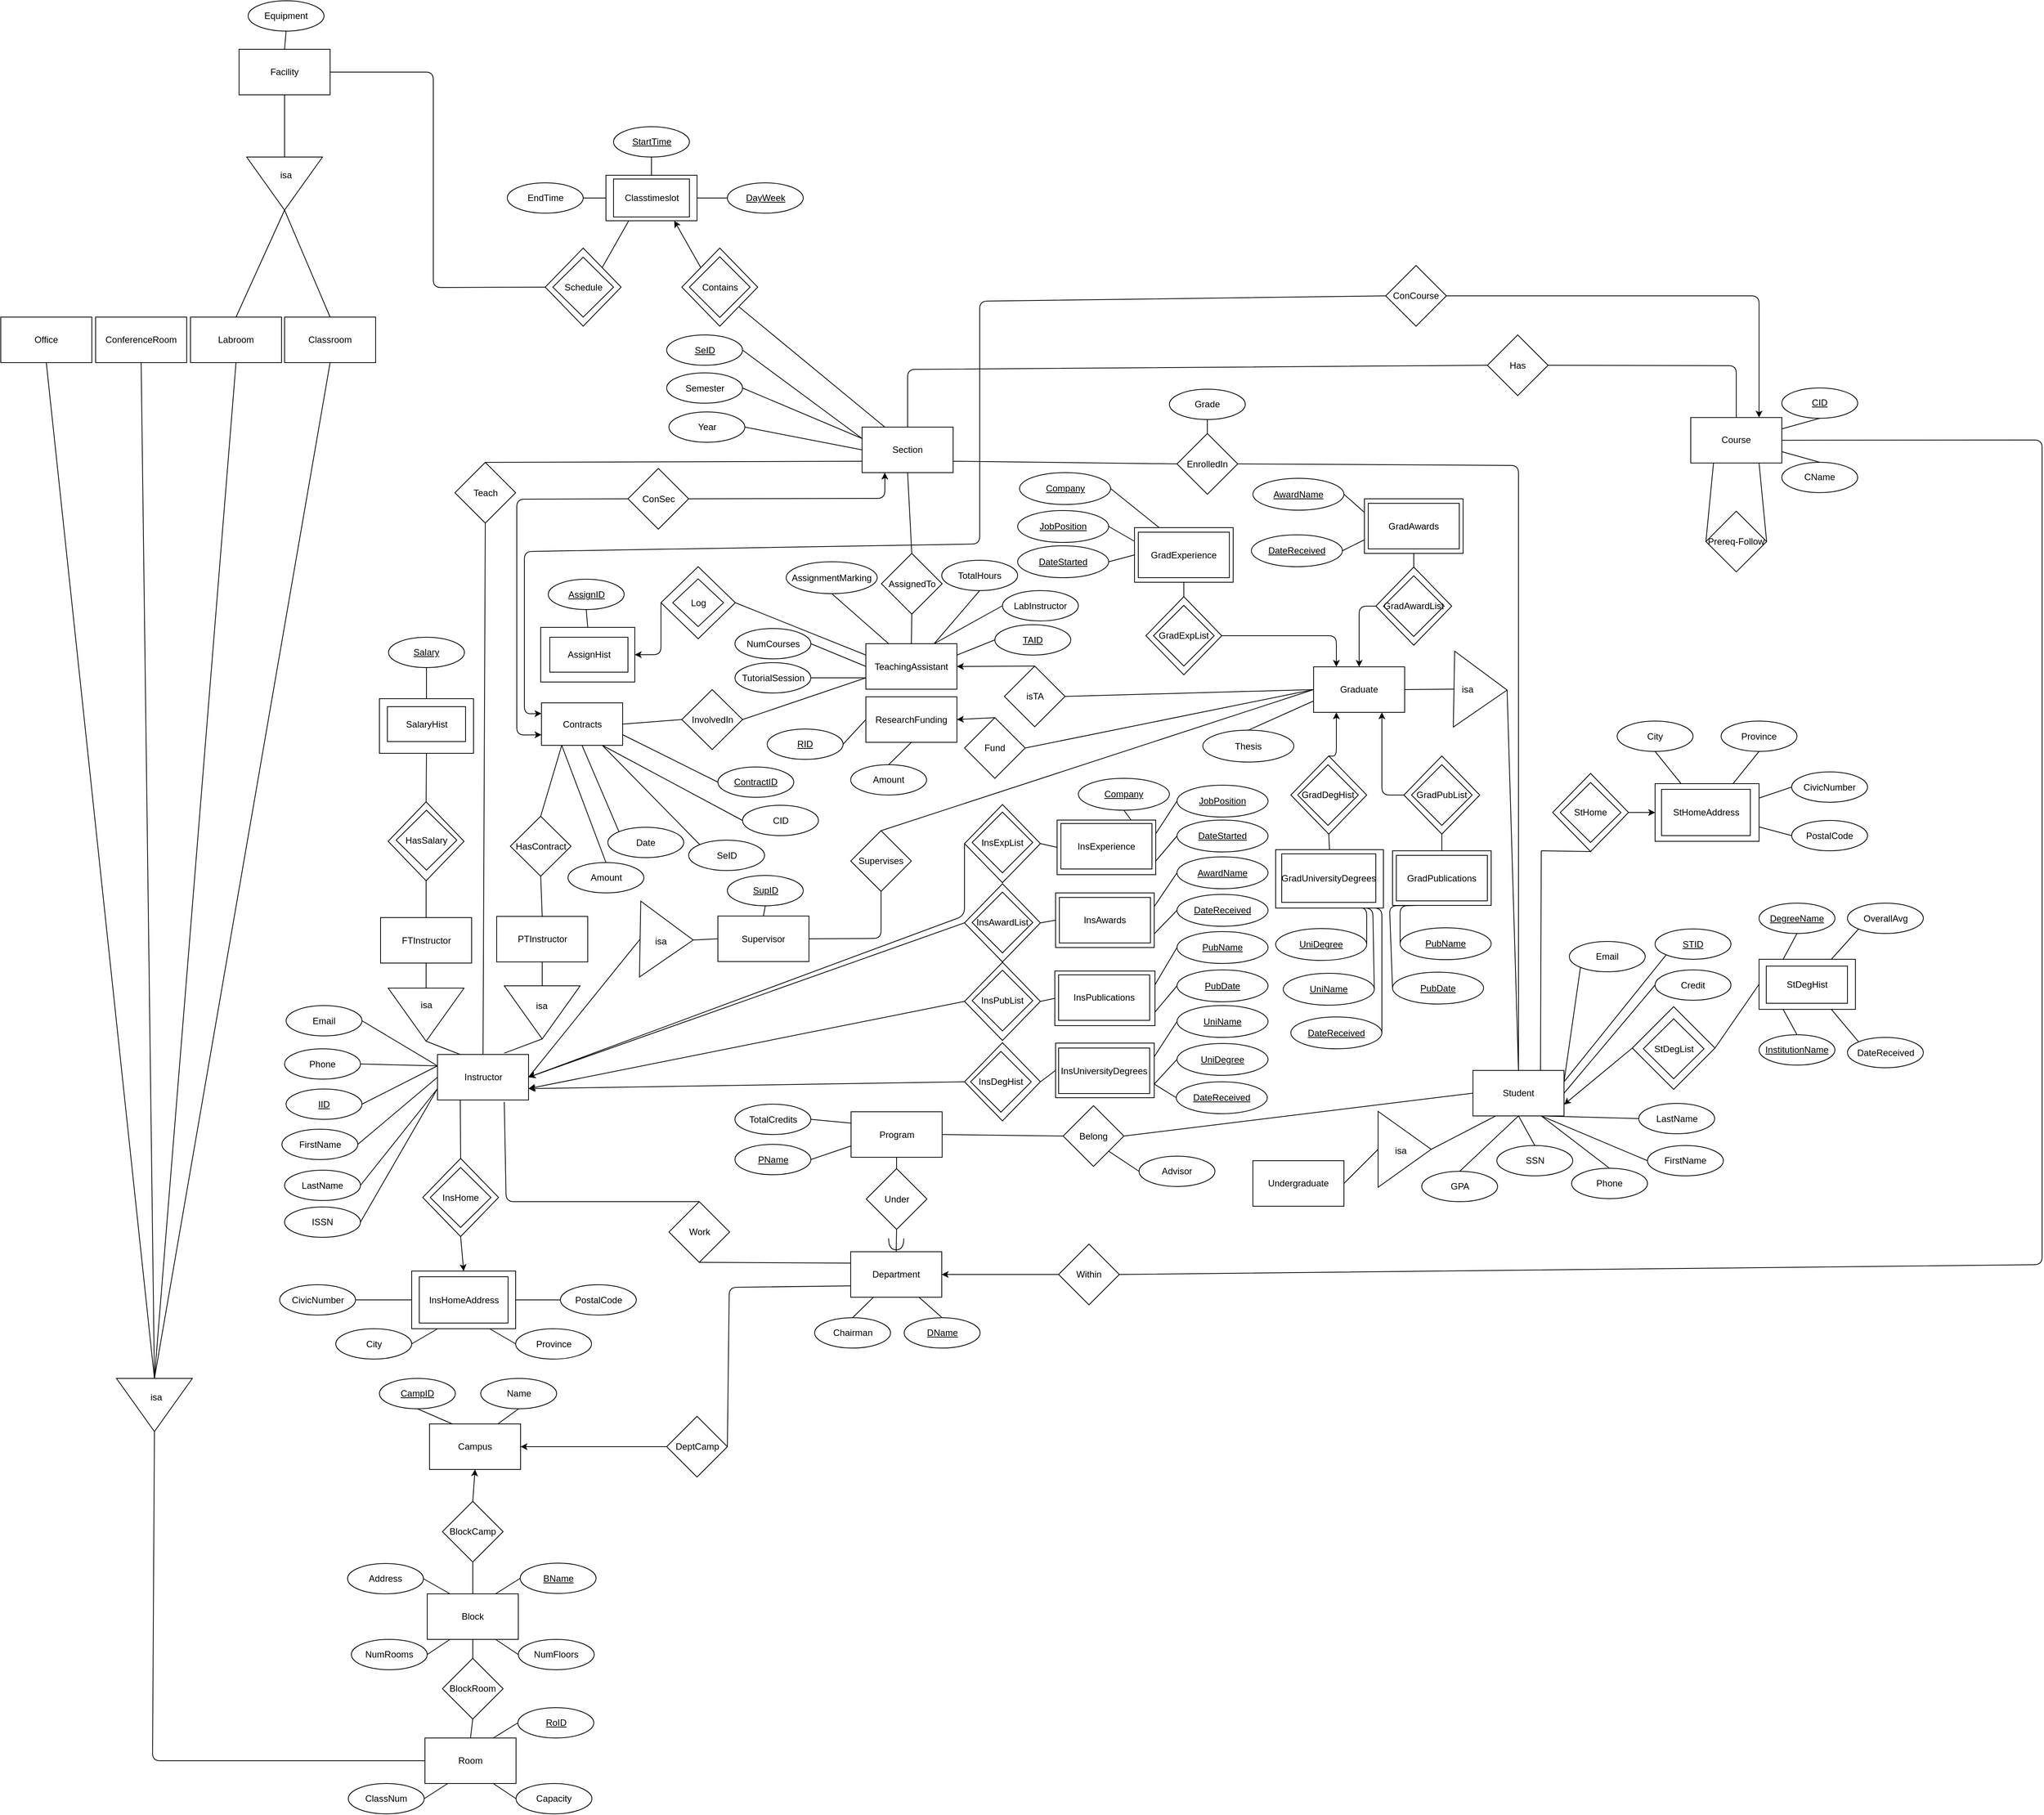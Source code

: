 <mxfile version="11.1.1" type="device"><diagram id="3qWqHajGm2gQcZFpeslq" name="Page-1"><mxGraphModel dx="1924" dy="999" grid="1" gridSize="10" guides="1" tooltips="1" connect="1" arrows="1" fold="1" page="1" pageScale="1" pageWidth="850" pageHeight="1100" math="0" shadow="0"><root><mxCell id="0"/><mxCell id="1" parent="0"/><mxCell id="vHG0CxZVjqyk_NeyB5jl-1" value="Department" style="rounded=0;whiteSpace=wrap;html=1;" vertex="1" parent="1"><mxGeometry x="1300" y="1853" width="120" height="60" as="geometry"/></mxCell><mxCell id="vHG0CxZVjqyk_NeyB5jl-2" value="&lt;u&gt;DName&lt;/u&gt;" style="ellipse;whiteSpace=wrap;html=1;" vertex="1" parent="1"><mxGeometry x="1370.5" y="1940" width="100" height="40" as="geometry"/></mxCell><mxCell id="vHG0CxZVjqyk_NeyB5jl-3" value="" style="endArrow=none;html=1;entryX=0.5;entryY=0;entryDx=0;entryDy=0;exitX=0.75;exitY=1;exitDx=0;exitDy=0;" edge="1" parent="1" source="vHG0CxZVjqyk_NeyB5jl-1" target="vHG0CxZVjqyk_NeyB5jl-2"><mxGeometry width="50" height="50" relative="1" as="geometry"><mxPoint x="800" y="1923" as="sourcePoint"/><mxPoint x="850" y="1873" as="targetPoint"/></mxGeometry></mxCell><mxCell id="vHG0CxZVjqyk_NeyB5jl-4" style="edgeStyle=orthogonalEdgeStyle;rounded=0;orthogonalLoop=1;jettySize=auto;html=1;exitX=0;exitY=0.25;exitDx=0;exitDy=0;" edge="1" parent="1" source="vHG0CxZVjqyk_NeyB5jl-5"><mxGeometry relative="1" as="geometry"><mxPoint x="2407" y="768.343" as="targetPoint"/></mxGeometry></mxCell><mxCell id="vHG0CxZVjqyk_NeyB5jl-5" value="Course" style="rounded=0;whiteSpace=wrap;html=1;" vertex="1" parent="1"><mxGeometry x="2407" y="753.343" width="120" height="60" as="geometry"/></mxCell><mxCell id="vHG0CxZVjqyk_NeyB5jl-6" value="CName" style="ellipse;whiteSpace=wrap;html=1;" vertex="1" parent="1"><mxGeometry x="2527" y="812.343" width="100" height="40" as="geometry"/></mxCell><mxCell id="vHG0CxZVjqyk_NeyB5jl-7" value="" style="endArrow=none;html=1;exitX=0.5;exitY=0;exitDx=0;exitDy=0;entryX=1;entryY=0.75;entryDx=0;entryDy=0;" edge="1" parent="1" source="vHG0CxZVjqyk_NeyB5jl-6" target="vHG0CxZVjqyk_NeyB5jl-5"><mxGeometry width="50" height="50" relative="1" as="geometry"><mxPoint x="2264" y="824.343" as="sourcePoint"/><mxPoint x="2307" y="813.343" as="targetPoint"/></mxGeometry></mxCell><mxCell id="vHG0CxZVjqyk_NeyB5jl-8" value="Within" style="rhombus;whiteSpace=wrap;html=1;" vertex="1" parent="1"><mxGeometry x="1574" y="1843" width="80" height="80" as="geometry"/></mxCell><mxCell id="vHG0CxZVjqyk_NeyB5jl-9" value="&lt;u&gt;CID&lt;/u&gt;" style="ellipse;whiteSpace=wrap;html=1;" vertex="1" parent="1"><mxGeometry x="2527" y="714.343" width="100" height="40" as="geometry"/></mxCell><mxCell id="vHG0CxZVjqyk_NeyB5jl-10" value="" style="endArrow=none;html=1;exitX=0.5;exitY=1;exitDx=0;exitDy=0;entryX=1;entryY=0.25;entryDx=0;entryDy=0;" edge="1" parent="1" source="vHG0CxZVjqyk_NeyB5jl-9" target="vHG0CxZVjqyk_NeyB5jl-5"><mxGeometry width="50" height="50" relative="1" as="geometry"><mxPoint x="2577" y="743.343" as="sourcePoint"/><mxPoint x="2407" y="723.343" as="targetPoint"/></mxGeometry></mxCell><mxCell id="vHG0CxZVjqyk_NeyB5jl-11" value="" style="endArrow=classic;html=1;entryX=1;entryY=0.5;entryDx=0;entryDy=0;exitX=0;exitY=0.5;exitDx=0;exitDy=0;" edge="1" parent="1" source="vHG0CxZVjqyk_NeyB5jl-8" target="vHG0CxZVjqyk_NeyB5jl-1"><mxGeometry width="50" height="50" relative="1" as="geometry"><mxPoint x="970" y="1973" as="sourcePoint"/><mxPoint x="1020" y="1923" as="targetPoint"/></mxGeometry></mxCell><mxCell id="vHG0CxZVjqyk_NeyB5jl-13" value="" style="endArrow=none;html=1;entryX=0;entryY=0.25;entryDx=0;entryDy=0;exitX=0.5;exitY=1;exitDx=0;exitDy=0;" edge="1" parent="1" source="vHG0CxZVjqyk_NeyB5jl-14" target="vHG0CxZVjqyk_NeyB5jl-1"><mxGeometry width="50" height="50" relative="1" as="geometry"><mxPoint x="1250" y="1620.5" as="sourcePoint"/><mxPoint x="910" y="1860.5" as="targetPoint"/></mxGeometry></mxCell><mxCell id="vHG0CxZVjqyk_NeyB5jl-14" value="Work" style="rhombus;whiteSpace=wrap;html=1;" vertex="1" parent="1"><mxGeometry x="1060.5" y="1787" width="80" height="80" as="geometry"/></mxCell><mxCell id="vHG0CxZVjqyk_NeyB5jl-16" value="Instructor" style="rounded=0;whiteSpace=wrap;html=1;" vertex="1" parent="1"><mxGeometry x="755.5" y="1593" width="120" height="60" as="geometry"/></mxCell><mxCell id="vHG0CxZVjqyk_NeyB5jl-17" value="&lt;u&gt;IID&lt;/u&gt;" style="ellipse;whiteSpace=wrap;html=1;" vertex="1" parent="1"><mxGeometry x="556" y="1638.5" width="100" height="40" as="geometry"/></mxCell><mxCell id="vHG0CxZVjqyk_NeyB5jl-18" value="FirstName" style="ellipse;whiteSpace=wrap;html=1;" vertex="1" parent="1"><mxGeometry x="550.5" y="1691.5" width="100" height="40" as="geometry"/></mxCell><mxCell id="vHG0CxZVjqyk_NeyB5jl-19" value="" style="endArrow=none;html=1;entryX=0;entryY=0.5;entryDx=0;entryDy=0;exitX=1;exitY=0.5;exitDx=0;exitDy=0;" edge="1" parent="1" source="vHG0CxZVjqyk_NeyB5jl-18" target="vHG0CxZVjqyk_NeyB5jl-16"><mxGeometry width="50" height="50" relative="1" as="geometry"><mxPoint x="905.5" y="1753" as="sourcePoint"/><mxPoint x="955.5" y="1703" as="targetPoint"/></mxGeometry></mxCell><mxCell id="vHG0CxZVjqyk_NeyB5jl-20" value="" style="endArrow=none;html=1;entryX=0;entryY=0.25;entryDx=0;entryDy=0;exitX=1;exitY=0.5;exitDx=0;exitDy=0;" edge="1" parent="1" source="vHG0CxZVjqyk_NeyB5jl-17" target="vHG0CxZVjqyk_NeyB5jl-16"><mxGeometry width="50" height="50" relative="1" as="geometry"><mxPoint x="675.5" y="2123" as="sourcePoint"/><mxPoint x="725.5" y="2073" as="targetPoint"/></mxGeometry></mxCell><mxCell id="vHG0CxZVjqyk_NeyB5jl-21" value="Student" style="rounded=0;whiteSpace=wrap;html=1;" vertex="1" parent="1"><mxGeometry x="2120" y="1614" width="120" height="60" as="geometry"/></mxCell><mxCell id="vHG0CxZVjqyk_NeyB5jl-22" value="" style="endArrow=none;html=1;entryX=0.5;entryY=0;entryDx=0;entryDy=0;" edge="1" parent="1" source="vHG0CxZVjqyk_NeyB5jl-121" target="vHG0CxZVjqyk_NeyB5jl-1"><mxGeometry width="50" height="50" relative="1" as="geometry"><mxPoint x="1360" y="1693" as="sourcePoint"/><mxPoint x="920" y="1963" as="targetPoint"/></mxGeometry></mxCell><mxCell id="vHG0CxZVjqyk_NeyB5jl-23" value="Program" style="rounded=0;whiteSpace=wrap;html=1;" vertex="1" parent="1"><mxGeometry x="1300.5" y="1668.5" width="120" height="60" as="geometry"/></mxCell><mxCell id="vHG0CxZVjqyk_NeyB5jl-24" value="&lt;u&gt;STID&lt;/u&gt;" style="ellipse;whiteSpace=wrap;html=1;" vertex="1" parent="1"><mxGeometry x="2360" y="1427.5" width="100" height="40" as="geometry"/></mxCell><mxCell id="vHG0CxZVjqyk_NeyB5jl-25" value="FirstName" style="ellipse;whiteSpace=wrap;html=1;" vertex="1" parent="1"><mxGeometry x="2350" y="1713" width="100" height="40" as="geometry"/></mxCell><mxCell id="vHG0CxZVjqyk_NeyB5jl-26" value="LastName" style="ellipse;whiteSpace=wrap;html=1;" vertex="1" parent="1"><mxGeometry x="2338.5" y="1657.5" width="100" height="40" as="geometry"/></mxCell><mxCell id="vHG0CxZVjqyk_NeyB5jl-27" value="" style="endArrow=none;html=1;entryX=0;entryY=0.5;entryDx=0;entryDy=0;exitX=0.75;exitY=1;exitDx=0;exitDy=0;" edge="1" parent="1" source="vHG0CxZVjqyk_NeyB5jl-21" target="vHG0CxZVjqyk_NeyB5jl-26"><mxGeometry width="50" height="50" relative="1" as="geometry"><mxPoint x="830" y="1910.5" as="sourcePoint"/><mxPoint x="880" y="1860.5" as="targetPoint"/></mxGeometry></mxCell><mxCell id="vHG0CxZVjqyk_NeyB5jl-28" value="" style="endArrow=none;html=1;entryX=0;entryY=0.5;entryDx=0;entryDy=0;exitX=0.75;exitY=1;exitDx=0;exitDy=0;" edge="1" parent="1" source="vHG0CxZVjqyk_NeyB5jl-21" target="vHG0CxZVjqyk_NeyB5jl-25"><mxGeometry width="50" height="50" relative="1" as="geometry"><mxPoint x="830" y="1910.5" as="sourcePoint"/><mxPoint x="880" y="1860.5" as="targetPoint"/></mxGeometry></mxCell><mxCell id="vHG0CxZVjqyk_NeyB5jl-29" value="" style="endArrow=none;html=1;entryX=0;entryY=1;entryDx=0;entryDy=0;exitX=1;exitY=0.25;exitDx=0;exitDy=0;" edge="1" parent="1" source="vHG0CxZVjqyk_NeyB5jl-21" target="vHG0CxZVjqyk_NeyB5jl-24"><mxGeometry width="50" height="50" relative="1" as="geometry"><mxPoint x="830" y="1910.5" as="sourcePoint"/><mxPoint x="880" y="1860.5" as="targetPoint"/></mxGeometry></mxCell><mxCell id="vHG0CxZVjqyk_NeyB5jl-30" value="Under" style="rhombus;whiteSpace=wrap;html=1;" vertex="1" parent="1"><mxGeometry x="1320.5" y="1743.5" width="80" height="80" as="geometry"/></mxCell><mxCell id="vHG0CxZVjqyk_NeyB5jl-31" value="" style="endArrow=none;html=1;entryX=0.5;entryY=1;entryDx=0;entryDy=0;exitX=0.5;exitY=0;exitDx=0;exitDy=0;" edge="1" parent="1" source="vHG0CxZVjqyk_NeyB5jl-30" target="vHG0CxZVjqyk_NeyB5jl-23"><mxGeometry width="50" height="50" relative="1" as="geometry"><mxPoint x="820" y="2013" as="sourcePoint"/><mxPoint x="870" y="1963" as="targetPoint"/></mxGeometry></mxCell><mxCell id="vHG0CxZVjqyk_NeyB5jl-32" value="" style="endArrow=none;html=1;entryX=1;entryY=0.5;entryDx=0;entryDy=0;exitX=0;exitY=0.5;exitDx=0;exitDy=0;" edge="1" parent="1" source="vHG0CxZVjqyk_NeyB5jl-85" target="vHG0CxZVjqyk_NeyB5jl-23"><mxGeometry width="50" height="50" relative="1" as="geometry"><mxPoint x="1460" y="1633" as="sourcePoint"/><mxPoint x="1419.941" y="1633.471" as="targetPoint"/></mxGeometry></mxCell><mxCell id="vHG0CxZVjqyk_NeyB5jl-33" value="" style="endArrow=none;html=1;entryX=1;entryY=0.5;entryDx=0;entryDy=0;exitX=0.5;exitY=1;exitDx=0;exitDy=0;exitPerimeter=0;" edge="1" parent="1" source="vHG0CxZVjqyk_NeyB5jl-76" target="vHG0CxZVjqyk_NeyB5jl-82"><mxGeometry width="50" height="50" relative="1" as="geometry"><mxPoint x="840" y="1880.5" as="sourcePoint"/><mxPoint x="1930" y="1380.5" as="targetPoint"/></mxGeometry></mxCell><mxCell id="vHG0CxZVjqyk_NeyB5jl-34" value="Section" style="rounded=0;whiteSpace=wrap;html=1;" vertex="1" parent="1"><mxGeometry x="1315" y="766" width="120" height="60" as="geometry"/></mxCell><mxCell id="vHG0CxZVjqyk_NeyB5jl-35" value="EnrolledIn" style="rhombus;whiteSpace=wrap;html=1;" vertex="1" parent="1"><mxGeometry x="1730" y="774.5" width="80" height="80" as="geometry"/></mxCell><mxCell id="vHG0CxZVjqyk_NeyB5jl-36" value="Teach" style="rhombus;whiteSpace=wrap;html=1;" vertex="1" parent="1"><mxGeometry x="778.5" y="812.5" width="80" height="80" as="geometry"/></mxCell><mxCell id="vHG0CxZVjqyk_NeyB5jl-37" value="" style="endArrow=none;html=1;entryX=0;entryY=0.75;entryDx=0;entryDy=0;exitX=0.5;exitY=0;exitDx=0;exitDy=0;" edge="1" parent="1" source="vHG0CxZVjqyk_NeyB5jl-36" target="vHG0CxZVjqyk_NeyB5jl-34"><mxGeometry width="50" height="50" relative="1" as="geometry"><mxPoint x="1135" y="896" as="sourcePoint"/><mxPoint x="880" y="1556" as="targetPoint"/></mxGeometry></mxCell><mxCell id="vHG0CxZVjqyk_NeyB5jl-38" value="" style="endArrow=none;html=1;entryX=1;entryY=0.75;entryDx=0;entryDy=0;exitX=0;exitY=0.5;exitDx=0;exitDy=0;" edge="1" parent="1" source="vHG0CxZVjqyk_NeyB5jl-35" target="vHG0CxZVjqyk_NeyB5jl-34"><mxGeometry width="50" height="50" relative="1" as="geometry"><mxPoint x="830" y="1910.5" as="sourcePoint"/><mxPoint x="880" y="1860.5" as="targetPoint"/></mxGeometry></mxCell><mxCell id="vHG0CxZVjqyk_NeyB5jl-39" value="" style="endArrow=none;html=1;entryX=0.25;entryY=0;entryDx=0;entryDy=0;exitX=1;exitY=1;exitDx=0;exitDy=0;" edge="1" parent="1" source="vHG0CxZVjqyk_NeyB5jl-47" target="vHG0CxZVjqyk_NeyB5jl-34"><mxGeometry width="50" height="50" relative="1" as="geometry"><mxPoint x="1110" y="781" as="sourcePoint"/><mxPoint x="880" y="1556" as="targetPoint"/></mxGeometry></mxCell><mxCell id="vHG0CxZVjqyk_NeyB5jl-40" value="Prereq-Follow" style="rhombus;whiteSpace=wrap;html=1;" vertex="1" parent="1"><mxGeometry x="2427" y="876.843" width="80" height="80" as="geometry"/></mxCell><mxCell id="vHG0CxZVjqyk_NeyB5jl-41" value="Semester" style="ellipse;whiteSpace=wrap;html=1;" vertex="1" parent="1"><mxGeometry x="1057.5" y="694.5" width="100" height="40" as="geometry"/></mxCell><mxCell id="vHG0CxZVjqyk_NeyB5jl-42" value="Year" style="ellipse;whiteSpace=wrap;html=1;" vertex="1" parent="1"><mxGeometry x="1060.5" y="746" width="100" height="40" as="geometry"/></mxCell><mxCell id="vHG0CxZVjqyk_NeyB5jl-43" value="" style="endArrow=none;html=1;entryX=0;entryY=0.25;entryDx=0;entryDy=0;exitX=1;exitY=0.5;exitDx=0;exitDy=0;" edge="1" parent="1" source="vHG0CxZVjqyk_NeyB5jl-41" target="vHG0CxZVjqyk_NeyB5jl-34"><mxGeometry width="50" height="50" relative="1" as="geometry"><mxPoint x="697.5" y="1616" as="sourcePoint"/><mxPoint x="1182.5" y="746" as="targetPoint"/></mxGeometry></mxCell><mxCell id="vHG0CxZVjqyk_NeyB5jl-44" value="" style="endArrow=none;html=1;entryX=0;entryY=0.5;entryDx=0;entryDy=0;exitX=1;exitY=0.5;exitDx=0;exitDy=0;" edge="1" parent="1" source="vHG0CxZVjqyk_NeyB5jl-42" target="vHG0CxZVjqyk_NeyB5jl-34"><mxGeometry width="50" height="50" relative="1" as="geometry"><mxPoint x="697.5" y="1920.5" as="sourcePoint"/><mxPoint x="1182.5" y="746" as="targetPoint"/></mxGeometry></mxCell><mxCell id="vHG0CxZVjqyk_NeyB5jl-45" value="&lt;u&gt;SeID&lt;/u&gt;" style="ellipse;whiteSpace=wrap;html=1;" vertex="1" parent="1"><mxGeometry x="1057.5" y="644.5" width="100" height="40" as="geometry"/></mxCell><mxCell id="vHG0CxZVjqyk_NeyB5jl-46" value="" style="endArrow=none;html=1;entryX=1;entryY=0.5;entryDx=0;entryDy=0;exitX=0;exitY=0.25;exitDx=0;exitDy=0;" edge="1" parent="1" source="vHG0CxZVjqyk_NeyB5jl-34" target="vHG0CxZVjqyk_NeyB5jl-45"><mxGeometry width="50" height="50" relative="1" as="geometry"><mxPoint x="1182.5" y="731" as="sourcePoint"/><mxPoint x="747.5" y="1566" as="targetPoint"/></mxGeometry></mxCell><mxCell id="vHG0CxZVjqyk_NeyB5jl-47" value="" style="rhombus;whiteSpace=wrap;html=1;" vertex="1" parent="1"><mxGeometry x="1077.5" y="530" width="100" height="103" as="geometry"/></mxCell><mxCell id="vHG0CxZVjqyk_NeyB5jl-48" value="Classroom" style="rounded=0;whiteSpace=wrap;html=1;" vertex="1" parent="1"><mxGeometry x="554" y="621" width="120" height="60" as="geometry"/></mxCell><mxCell id="vHG0CxZVjqyk_NeyB5jl-49" value="" style="rounded=0;whiteSpace=wrap;html=1;" vertex="1" parent="1"><mxGeometry x="977.5" y="434" width="120" height="60" as="geometry"/></mxCell><mxCell id="vHG0CxZVjqyk_NeyB5jl-50" value="ClassNum" style="ellipse;whiteSpace=wrap;html=1;" vertex="1" parent="1"><mxGeometry x="638" y="2554" width="100" height="40" as="geometry"/></mxCell><mxCell id="vHG0CxZVjqyk_NeyB5jl-52" value="&lt;u&gt;StartTime&lt;/u&gt;" style="ellipse;whiteSpace=wrap;html=1;" vertex="1" parent="1"><mxGeometry x="987.5" y="370" width="100" height="40" as="geometry"/></mxCell><mxCell id="vHG0CxZVjqyk_NeyB5jl-53" value="EndTime" style="ellipse;whiteSpace=wrap;html=1;" vertex="1" parent="1"><mxGeometry x="847.5" y="444" width="100" height="40" as="geometry"/></mxCell><mxCell id="vHG0CxZVjqyk_NeyB5jl-54" value="" style="endArrow=none;html=1;exitX=1;exitY=0.5;exitDx=0;exitDy=0;entryX=0;entryY=0.75;entryDx=0;entryDy=0;" edge="1" parent="1" source="vHG0CxZVjqyk_NeyB5jl-55" target="vHG0CxZVjqyk_NeyB5jl-23"><mxGeometry width="50" height="50" relative="1" as="geometry"><mxPoint x="1250" y="1528" as="sourcePoint"/><mxPoint x="1330" y="1563" as="targetPoint"/></mxGeometry></mxCell><mxCell id="vHG0CxZVjqyk_NeyB5jl-55" value="&lt;u&gt;PName&lt;/u&gt;" style="ellipse;whiteSpace=wrap;html=1;" vertex="1" parent="1"><mxGeometry x="1147.5" y="1711.5" width="100" height="40" as="geometry"/></mxCell><mxCell id="vHG0CxZVjqyk_NeyB5jl-58" value="ResearchFunding" style="rounded=0;whiteSpace=wrap;html=1;" vertex="1" parent="1"><mxGeometry x="1320" y="1121.5" width="120" height="60" as="geometry"/></mxCell><mxCell id="vHG0CxZVjqyk_NeyB5jl-59" value="TeachingAssistant" style="rounded=0;whiteSpace=wrap;html=1;" vertex="1" parent="1"><mxGeometry x="1320" y="1051.5" width="120" height="60" as="geometry"/></mxCell><mxCell id="vHG0CxZVjqyk_NeyB5jl-60" value="" style="endArrow=classic;html=1;entryX=1;entryY=0.5;entryDx=0;entryDy=0;exitX=0.5;exitY=0;exitDx=0;exitDy=0;" edge="1" parent="1" source="vHG0CxZVjqyk_NeyB5jl-86" target="vHG0CxZVjqyk_NeyB5jl-59"><mxGeometry width="50" height="50" relative="1" as="geometry"><mxPoint x="1620" y="1081.5" as="sourcePoint"/><mxPoint x="840" y="1671.5" as="targetPoint"/></mxGeometry></mxCell><mxCell id="vHG0CxZVjqyk_NeyB5jl-61" value="" style="endArrow=classic;html=1;entryX=1;entryY=0.5;entryDx=0;entryDy=0;exitX=0.5;exitY=0;exitDx=0;exitDy=0;" edge="1" parent="1" source="vHG0CxZVjqyk_NeyB5jl-432" target="vHG0CxZVjqyk_NeyB5jl-58"><mxGeometry width="50" height="50" relative="1" as="geometry"><mxPoint x="1630" y="1291.5" as="sourcePoint"/><mxPoint x="840" y="1671.5" as="targetPoint"/></mxGeometry></mxCell><mxCell id="vHG0CxZVjqyk_NeyB5jl-62" value="GPA" style="ellipse;whiteSpace=wrap;html=1;" vertex="1" parent="1"><mxGeometry x="2052.5" y="1747" width="100" height="40" as="geometry"/></mxCell><mxCell id="vHG0CxZVjqyk_NeyB5jl-63" value="" style="endArrow=none;html=1;entryX=0.5;entryY=1;entryDx=0;entryDy=0;exitX=0.5;exitY=0;exitDx=0;exitDy=0;" edge="1" parent="1" source="vHG0CxZVjqyk_NeyB5jl-62" target="vHG0CxZVjqyk_NeyB5jl-21"><mxGeometry width="50" height="50" relative="1" as="geometry"><mxPoint x="940" y="1970.5" as="sourcePoint"/><mxPoint x="990" y="1920.5" as="targetPoint"/></mxGeometry></mxCell><mxCell id="vHG0CxZVjqyk_NeyB5jl-64" value="TutorialSession" style="ellipse;whiteSpace=wrap;html=1;" vertex="1" parent="1"><mxGeometry x="1147.5" y="1076.5" width="100" height="40" as="geometry"/></mxCell><mxCell id="vHG0CxZVjqyk_NeyB5jl-65" value="LabInstructor" style="ellipse;whiteSpace=wrap;html=1;" vertex="1" parent="1"><mxGeometry x="1500" y="981.5" width="100" height="40" as="geometry"/></mxCell><mxCell id="vHG0CxZVjqyk_NeyB5jl-66" value="AssignmentMarking" style="ellipse;whiteSpace=wrap;html=1;" vertex="1" parent="1"><mxGeometry x="1215" y="943.5" width="120" height="42" as="geometry"/></mxCell><mxCell id="vHG0CxZVjqyk_NeyB5jl-67" value="TotalHours" style="ellipse;whiteSpace=wrap;html=1;" vertex="1" parent="1"><mxGeometry x="1420" y="941.5" width="100" height="40" as="geometry"/></mxCell><mxCell id="vHG0CxZVjqyk_NeyB5jl-68" value="NumCourses" style="ellipse;whiteSpace=wrap;html=1;" vertex="1" parent="1"><mxGeometry x="1147.5" y="1031.5" width="100" height="40" as="geometry"/></mxCell><mxCell id="vHG0CxZVjqyk_NeyB5jl-69" value="Capacity" style="ellipse;whiteSpace=wrap;html=1;" vertex="1" parent="1"><mxGeometry x="859" y="2554" width="100" height="40" as="geometry"/></mxCell><mxCell id="vHG0CxZVjqyk_NeyB5jl-71" value="" style="endArrow=none;html=1;entryX=1;entryY=0.5;entryDx=0;entryDy=0;exitX=0;exitY=0.75;exitDx=0;exitDy=0;" edge="1" parent="1" source="vHG0CxZVjqyk_NeyB5jl-59" target="vHG0CxZVjqyk_NeyB5jl-64"><mxGeometry width="50" height="50" relative="1" as="geometry"><mxPoint x="660" y="1721.5" as="sourcePoint"/><mxPoint x="710" y="1671.5" as="targetPoint"/></mxGeometry></mxCell><mxCell id="vHG0CxZVjqyk_NeyB5jl-72" value="" style="endArrow=none;html=1;entryX=1;entryY=0.5;entryDx=0;entryDy=0;exitX=0;exitY=0.5;exitDx=0;exitDy=0;" edge="1" parent="1" source="vHG0CxZVjqyk_NeyB5jl-59" target="vHG0CxZVjqyk_NeyB5jl-68"><mxGeometry width="50" height="50" relative="1" as="geometry"><mxPoint x="660" y="1721.5" as="sourcePoint"/><mxPoint x="710" y="1671.5" as="targetPoint"/></mxGeometry></mxCell><mxCell id="vHG0CxZVjqyk_NeyB5jl-73" value="" style="endArrow=none;html=1;exitX=0;exitY=0.5;exitDx=0;exitDy=0;entryX=0.75;entryY=0;entryDx=0;entryDy=0;" edge="1" parent="1" source="vHG0CxZVjqyk_NeyB5jl-65" target="vHG0CxZVjqyk_NeyB5jl-59"><mxGeometry width="50" height="50" relative="1" as="geometry"><mxPoint x="660" y="1721.5" as="sourcePoint"/><mxPoint x="1350" y="1051.5" as="targetPoint"/></mxGeometry></mxCell><mxCell id="vHG0CxZVjqyk_NeyB5jl-74" value="" style="endArrow=none;html=1;entryX=0.5;entryY=1;entryDx=0;entryDy=0;exitX=0.25;exitY=0;exitDx=0;exitDy=0;" edge="1" parent="1" source="vHG0CxZVjqyk_NeyB5jl-59" target="vHG0CxZVjqyk_NeyB5jl-66"><mxGeometry width="50" height="50" relative="1" as="geometry"><mxPoint x="660" y="1721.5" as="sourcePoint"/><mxPoint x="710" y="1671.5" as="targetPoint"/></mxGeometry></mxCell><mxCell id="vHG0CxZVjqyk_NeyB5jl-75" value="" style="endArrow=none;html=1;entryX=0.5;entryY=1;entryDx=0;entryDy=0;exitX=0.75;exitY=0;exitDx=0;exitDy=0;" edge="1" parent="1" source="vHG0CxZVjqyk_NeyB5jl-59" target="vHG0CxZVjqyk_NeyB5jl-67"><mxGeometry width="50" height="50" relative="1" as="geometry"><mxPoint x="660" y="1721.5" as="sourcePoint"/><mxPoint x="710" y="1671.5" as="targetPoint"/></mxGeometry></mxCell><mxCell id="vHG0CxZVjqyk_NeyB5jl-76" value="" style="verticalLabelPosition=bottom;verticalAlign=top;html=1;shape=mxgraph.basic.acute_triangle;dx=0.5;rotation=91;" vertex="1" parent="1"><mxGeometry x="2080" y="1077" width="100" height="70" as="geometry"/></mxCell><mxCell id="vHG0CxZVjqyk_NeyB5jl-77" value="" style="verticalLabelPosition=bottom;verticalAlign=top;html=1;shape=mxgraph.basic.acute_triangle;dx=0.5;rotation=90;" vertex="1" parent="1"><mxGeometry x="1980" y="1683" width="100" height="70" as="geometry"/></mxCell><mxCell id="vHG0CxZVjqyk_NeyB5jl-78" value="isa" style="text;html=1;strokeColor=none;fillColor=none;align=center;verticalAlign=middle;whiteSpace=wrap;rounded=0;" vertex="1" parent="1"><mxGeometry x="2092.5" y="1102" width="40" height="20" as="geometry"/></mxCell><mxCell id="vHG0CxZVjqyk_NeyB5jl-79" value="isa" style="text;html=1;strokeColor=none;fillColor=none;align=center;verticalAlign=middle;whiteSpace=wrap;rounded=0;" vertex="1" parent="1"><mxGeometry x="2005" y="1710" width="40" height="20" as="geometry"/></mxCell><mxCell id="vHG0CxZVjqyk_NeyB5jl-80" value="" style="endArrow=none;html=1;entryX=0;entryY=0;entryDx=50;entryDy=0;entryPerimeter=0;exitX=0.25;exitY=1;exitDx=0;exitDy=0;" edge="1" parent="1" source="vHG0CxZVjqyk_NeyB5jl-21" target="vHG0CxZVjqyk_NeyB5jl-77"><mxGeometry width="50" height="50" relative="1" as="geometry"><mxPoint x="1250" y="1970.5" as="sourcePoint"/><mxPoint x="1300" y="1920.5" as="targetPoint"/></mxGeometry></mxCell><mxCell id="vHG0CxZVjqyk_NeyB5jl-81" value="" style="endArrow=none;html=1;entryX=0.5;entryY=0;entryDx=0;entryDy=0;exitX=0;exitY=0;exitDx=50;exitDy=0;exitPerimeter=0;" edge="1" parent="1" source="vHG0CxZVjqyk_NeyB5jl-76" target="vHG0CxZVjqyk_NeyB5jl-21"><mxGeometry width="50" height="50" relative="1" as="geometry"><mxPoint x="1250" y="1970.5" as="sourcePoint"/><mxPoint x="1300" y="1920.5" as="targetPoint"/></mxGeometry></mxCell><mxCell id="vHG0CxZVjqyk_NeyB5jl-82" value="Graduate" style="rounded=0;whiteSpace=wrap;html=1;" vertex="1" parent="1"><mxGeometry x="1910" y="1082" width="120" height="60" as="geometry"/></mxCell><mxCell id="vHG0CxZVjqyk_NeyB5jl-83" value="Undergraduate" style="rounded=0;whiteSpace=wrap;html=1;" vertex="1" parent="1"><mxGeometry x="1830" y="1733" width="120" height="60" as="geometry"/></mxCell><mxCell id="vHG0CxZVjqyk_NeyB5jl-84" value="" style="endArrow=none;html=1;exitX=1;exitY=0.5;exitDx=0;exitDy=0;entryX=0.5;entryY=1;entryDx=0;entryDy=0;entryPerimeter=0;" edge="1" parent="1" source="vHG0CxZVjqyk_NeyB5jl-83" target="vHG0CxZVjqyk_NeyB5jl-77"><mxGeometry width="50" height="50" relative="1" as="geometry"><mxPoint x="1020" y="2073" as="sourcePoint"/><mxPoint x="1980" y="1604.5" as="targetPoint"/></mxGeometry></mxCell><mxCell id="vHG0CxZVjqyk_NeyB5jl-85" value="Belong" style="rhombus;whiteSpace=wrap;html=1;" vertex="1" parent="1"><mxGeometry x="1580" y="1660.5" width="80" height="80" as="geometry"/></mxCell><mxCell id="vHG0CxZVjqyk_NeyB5jl-86" value="isTA" style="rhombus;whiteSpace=wrap;html=1;" vertex="1" parent="1"><mxGeometry x="1502.5" y="1081" width="80" height="80" as="geometry"/></mxCell><mxCell id="vHG0CxZVjqyk_NeyB5jl-87" value="" style="endArrow=none;html=1;entryX=0;entryY=0.5;entryDx=0;entryDy=0;exitX=1;exitY=0.5;exitDx=0;exitDy=0;" edge="1" parent="1" source="vHG0CxZVjqyk_NeyB5jl-86" target="vHG0CxZVjqyk_NeyB5jl-82"><mxGeometry width="50" height="50" relative="1" as="geometry"><mxPoint x="1120" y="1970.5" as="sourcePoint"/><mxPoint x="1170" y="1920.5" as="targetPoint"/></mxGeometry></mxCell><mxCell id="vHG0CxZVjqyk_NeyB5jl-88" value="" style="endArrow=none;html=1;entryX=1;entryY=0.5;entryDx=0;entryDy=0;exitX=0;exitY=0.5;exitDx=0;exitDy=0;" edge="1" parent="1" source="vHG0CxZVjqyk_NeyB5jl-21" target="vHG0CxZVjqyk_NeyB5jl-85"><mxGeometry width="50" height="50" relative="1" as="geometry"><mxPoint x="1120" y="1970.5" as="sourcePoint"/><mxPoint x="1170" y="1920.5" as="targetPoint"/><Array as="points"/></mxGeometry></mxCell><mxCell id="vHG0CxZVjqyk_NeyB5jl-89" value="Credit" style="ellipse;whiteSpace=wrap;html=1;" vertex="1" parent="1"><mxGeometry x="2360" y="1481.5" width="100" height="40" as="geometry"/></mxCell><mxCell id="vHG0CxZVjqyk_NeyB5jl-90" value="" style="endArrow=none;html=1;entryX=0;entryY=0.5;entryDx=0;entryDy=0;exitX=1;exitY=0.5;exitDx=0;exitDy=0;" edge="1" parent="1" source="vHG0CxZVjqyk_NeyB5jl-21" target="vHG0CxZVjqyk_NeyB5jl-89"><mxGeometry width="50" height="50" relative="1" as="geometry"><mxPoint x="1480" y="1970.5" as="sourcePoint"/><mxPoint x="1530" y="1920.5" as="targetPoint"/></mxGeometry></mxCell><mxCell id="vHG0CxZVjqyk_NeyB5jl-92" value="Has" style="rhombus;whiteSpace=wrap;html=1;" vertex="1" parent="1"><mxGeometry x="2139" y="644.5" width="80" height="80" as="geometry"/></mxCell><mxCell id="vHG0CxZVjqyk_NeyB5jl-93" value="Classtimeslot" style="rounded=0;whiteSpace=wrap;html=1;" vertex="1" parent="1"><mxGeometry x="987.5" y="439" width="100" height="50" as="geometry"/></mxCell><mxCell id="vHG0CxZVjqyk_NeyB5jl-94" value="&lt;u&gt;RID&lt;br&gt;&lt;/u&gt;" style="ellipse;whiteSpace=wrap;html=1;" vertex="1" parent="1"><mxGeometry x="1190" y="1164" width="100" height="40" as="geometry"/></mxCell><mxCell id="vHG0CxZVjqyk_NeyB5jl-95" value="" style="endArrow=none;html=1;entryX=0;entryY=0.5;entryDx=0;entryDy=0;exitX=1;exitY=0.5;exitDx=0;exitDy=0;" edge="1" parent="1" source="vHG0CxZVjqyk_NeyB5jl-94" target="vHG0CxZVjqyk_NeyB5jl-58"><mxGeometry width="50" height="50" relative="1" as="geometry"><mxPoint x="650" y="1721.5" as="sourcePoint"/><mxPoint x="700" y="1671.5" as="targetPoint"/></mxGeometry></mxCell><mxCell id="vHG0CxZVjqyk_NeyB5jl-96" value="&lt;u&gt;TAID&lt;br&gt;&lt;/u&gt;" style="ellipse;whiteSpace=wrap;html=1;" vertex="1" parent="1"><mxGeometry x="1490" y="1026.5" width="100" height="40" as="geometry"/></mxCell><mxCell id="vHG0CxZVjqyk_NeyB5jl-97" value="" style="endArrow=none;html=1;entryX=0;entryY=0.5;entryDx=0;entryDy=0;exitX=1;exitY=0.25;exitDx=0;exitDy=0;" edge="1" parent="1" source="vHG0CxZVjqyk_NeyB5jl-59" target="vHG0CxZVjqyk_NeyB5jl-96"><mxGeometry width="50" height="50" relative="1" as="geometry"><mxPoint x="650" y="1721.5" as="sourcePoint"/><mxPoint x="700" y="1671.5" as="targetPoint"/></mxGeometry></mxCell><mxCell id="vHG0CxZVjqyk_NeyB5jl-98" value="" style="endArrow=none;html=1;entryX=0.25;entryY=1;entryDx=0;entryDy=0;exitX=0;exitY=0.5;exitDx=0;exitDy=0;" edge="1" parent="1" source="vHG0CxZVjqyk_NeyB5jl-40" target="vHG0CxZVjqyk_NeyB5jl-5"><mxGeometry width="50" height="50" relative="1" as="geometry"><mxPoint x="2427" y="923.343" as="sourcePoint"/><mxPoint x="1547" y="983.343" as="targetPoint"/></mxGeometry></mxCell><mxCell id="vHG0CxZVjqyk_NeyB5jl-99" value="" style="endArrow=none;html=1;entryX=0.75;entryY=1;entryDx=0;entryDy=0;exitX=1;exitY=0.5;exitDx=0;exitDy=0;" edge="1" parent="1" source="vHG0CxZVjqyk_NeyB5jl-40" target="vHG0CxZVjqyk_NeyB5jl-5"><mxGeometry width="50" height="50" relative="1" as="geometry"><mxPoint x="2507" y="923.343" as="sourcePoint"/><mxPoint x="1547" y="983.343" as="targetPoint"/></mxGeometry></mxCell><mxCell id="vHG0CxZVjqyk_NeyB5jl-100" value="" style="endArrow=none;html=1;entryX=0;entryY=0.25;entryDx=0;entryDy=0;exitX=1;exitY=0.5;exitDx=0;exitDy=0;" edge="1" parent="1" source="vHG0CxZVjqyk_NeyB5jl-101" target="vHG0CxZVjqyk_NeyB5jl-23"><mxGeometry width="50" height="50" relative="1" as="geometry"><mxPoint x="1250" y="1567" as="sourcePoint"/><mxPoint x="760" y="2027" as="targetPoint"/></mxGeometry></mxCell><mxCell id="vHG0CxZVjqyk_NeyB5jl-101" value="TotalCredits" style="ellipse;whiteSpace=wrap;html=1;" vertex="1" parent="1"><mxGeometry x="1147.5" y="1658.5" width="100" height="40" as="geometry"/></mxCell><mxCell id="vHG0CxZVjqyk_NeyB5jl-102" value="" style="endArrow=classic;html=1;entryX=0.75;entryY=1;entryDx=0;entryDy=0;exitX=0;exitY=0;exitDx=0;exitDy=0;" edge="1" parent="1" source="vHG0CxZVjqyk_NeyB5jl-47" target="vHG0CxZVjqyk_NeyB5jl-49"><mxGeometry width="50" height="50" relative="1" as="geometry"><mxPoint x="657.5" y="1620" as="sourcePoint"/><mxPoint x="707.5" y="1570" as="targetPoint"/></mxGeometry></mxCell><mxCell id="vHG0CxZVjqyk_NeyB5jl-103" value="" style="endArrow=none;html=1;entryX=0.5;entryY=1;entryDx=0;entryDy=0;exitX=0.5;exitY=0;exitDx=0;exitDy=0;" edge="1" parent="1" source="vHG0CxZVjqyk_NeyB5jl-49" target="vHG0CxZVjqyk_NeyB5jl-52"><mxGeometry width="50" height="50" relative="1" as="geometry"><mxPoint x="492.5" y="1500" as="sourcePoint"/><mxPoint x="542.5" y="1450" as="targetPoint"/></mxGeometry></mxCell><mxCell id="vHG0CxZVjqyk_NeyB5jl-104" value="" style="endArrow=none;html=1;entryX=0;entryY=0.5;entryDx=0;entryDy=0;exitX=1;exitY=0.5;exitDx=0;exitDy=0;" edge="1" parent="1" source="vHG0CxZVjqyk_NeyB5jl-53" target="vHG0CxZVjqyk_NeyB5jl-49"><mxGeometry width="50" height="50" relative="1" as="geometry"><mxPoint x="492.5" y="1500" as="sourcePoint"/><mxPoint x="542.5" y="1450" as="targetPoint"/></mxGeometry></mxCell><mxCell id="vHG0CxZVjqyk_NeyB5jl-105" value="&lt;u&gt;DayWeek&lt;/u&gt;" style="ellipse;whiteSpace=wrap;html=1;" vertex="1" parent="1"><mxGeometry x="1137.5" y="444" width="100" height="40" as="geometry"/></mxCell><mxCell id="vHG0CxZVjqyk_NeyB5jl-106" value="" style="endArrow=none;html=1;entryX=1;entryY=1;entryDx=0;entryDy=0;exitX=0;exitY=0.5;exitDx=0;exitDy=0;" edge="1" parent="1" source="vHG0CxZVjqyk_NeyB5jl-107" target="vHG0CxZVjqyk_NeyB5jl-85"><mxGeometry width="50" height="50" relative="1" as="geometry"><mxPoint x="1690" y="1667" as="sourcePoint"/><mxPoint x="880" y="2027" as="targetPoint"/></mxGeometry></mxCell><mxCell id="vHG0CxZVjqyk_NeyB5jl-107" value="Advisor" style="ellipse;whiteSpace=wrap;html=1;" vertex="1" parent="1"><mxGeometry x="1680" y="1727" width="100" height="40" as="geometry"/></mxCell><mxCell id="vHG0CxZVjqyk_NeyB5jl-108" value="" style="endArrow=none;html=1;entryX=0;entryY=0.5;entryDx=0;entryDy=0;exitX=1;exitY=0.5;exitDx=0;exitDy=0;" edge="1" parent="1" source="vHG0CxZVjqyk_NeyB5jl-49" target="vHG0CxZVjqyk_NeyB5jl-105"><mxGeometry width="50" height="50" relative="1" as="geometry"><mxPoint x="612.5" y="1500" as="sourcePoint"/><mxPoint x="662.5" y="1450" as="targetPoint"/></mxGeometry></mxCell><mxCell id="vHG0CxZVjqyk_NeyB5jl-109" value="Amount" style="ellipse;whiteSpace=wrap;html=1;" vertex="1" parent="1"><mxGeometry x="1300" y="1211" width="100" height="40" as="geometry"/></mxCell><mxCell id="vHG0CxZVjqyk_NeyB5jl-110" value="" style="endArrow=none;html=1;entryX=0.5;entryY=1;entryDx=0;entryDy=0;exitX=0.5;exitY=0;exitDx=0;exitDy=0;" edge="1" parent="1" source="vHG0CxZVjqyk_NeyB5jl-109" target="vHG0CxZVjqyk_NeyB5jl-58"><mxGeometry width="50" height="50" relative="1" as="geometry"><mxPoint x="1359.5" y="1204" as="sourcePoint"/><mxPoint x="1020" y="1535.5" as="targetPoint"/></mxGeometry></mxCell><mxCell id="vHG0CxZVjqyk_NeyB5jl-111" value="Grade" style="ellipse;whiteSpace=wrap;html=1;" vertex="1" parent="1"><mxGeometry x="1720" y="716" width="100" height="40" as="geometry"/></mxCell><mxCell id="vHG0CxZVjqyk_NeyB5jl-112" value="" style="endArrow=none;html=1;entryX=0.5;entryY=1;entryDx=0;entryDy=0;exitX=0.5;exitY=0;exitDx=0;exitDy=0;" edge="1" parent="1" source="vHG0CxZVjqyk_NeyB5jl-35" target="vHG0CxZVjqyk_NeyB5jl-111"><mxGeometry width="50" height="50" relative="1" as="geometry"><mxPoint x="1290" y="1750" as="sourcePoint"/><mxPoint x="1340" y="1700" as="targetPoint"/></mxGeometry></mxCell><mxCell id="vHG0CxZVjqyk_NeyB5jl-113" value="" style="rhombus;whiteSpace=wrap;html=1;" vertex="1" parent="1"><mxGeometry x="897.5" y="530" width="100" height="103" as="geometry"/></mxCell><mxCell id="vHG0CxZVjqyk_NeyB5jl-114" value="Schedule" style="rhombus;whiteSpace=wrap;html=1;" vertex="1" parent="1"><mxGeometry x="907.5" y="542" width="80" height="79" as="geometry"/></mxCell><mxCell id="vHG0CxZVjqyk_NeyB5jl-115" value="" style="endArrow=none;html=1;entryX=0.25;entryY=1;entryDx=0;entryDy=0;exitX=1;exitY=0;exitDx=0;exitDy=0;" edge="1" parent="1" source="vHG0CxZVjqyk_NeyB5jl-113" target="vHG0CxZVjqyk_NeyB5jl-49"><mxGeometry width="50" height="50" relative="1" as="geometry"><mxPoint x="667.5" y="1660" as="sourcePoint"/><mxPoint x="717.5" y="1610" as="targetPoint"/></mxGeometry></mxCell><mxCell id="vHG0CxZVjqyk_NeyB5jl-117" value="Contains" style="rhombus;whiteSpace=wrap;html=1;" vertex="1" parent="1"><mxGeometry x="1087.5" y="541.5" width="80" height="80" as="geometry"/></mxCell><mxCell id="vHG0CxZVjqyk_NeyB5jl-118" value="AssignedTo" style="rhombus;whiteSpace=wrap;html=1;" vertex="1" parent="1"><mxGeometry x="1340.5" y="932.5" width="80" height="80" as="geometry"/></mxCell><mxCell id="vHG0CxZVjqyk_NeyB5jl-119" value="" style="endArrow=none;html=1;entryX=0.5;entryY=0;entryDx=0;entryDy=0;exitX=0.5;exitY=1;exitDx=0;exitDy=0;" edge="1" parent="1" source="vHG0CxZVjqyk_NeyB5jl-118" target="vHG0CxZVjqyk_NeyB5jl-59"><mxGeometry width="50" height="50" relative="1" as="geometry"><mxPoint x="910" y="1725.5" as="sourcePoint"/><mxPoint x="960" y="1675.5" as="targetPoint"/></mxGeometry></mxCell><mxCell id="vHG0CxZVjqyk_NeyB5jl-120" value="" style="endArrow=none;html=1;entryX=0.5;entryY=0;entryDx=0;entryDy=0;exitX=0.5;exitY=1;exitDx=0;exitDy=0;" edge="1" parent="1" source="vHG0CxZVjqyk_NeyB5jl-34" target="vHG0CxZVjqyk_NeyB5jl-118"><mxGeometry width="50" height="50" relative="1" as="geometry"><mxPoint x="1060" y="1670" as="sourcePoint"/><mxPoint x="1400" y="861" as="targetPoint"/></mxGeometry></mxCell><mxCell id="vHG0CxZVjqyk_NeyB5jl-121" value="" style="shape=requiredInterface;html=1;verticalLabelPosition=bottom;rotation=90;" vertex="1" parent="1"><mxGeometry x="1352.5" y="1833" width="15" height="20" as="geometry"/></mxCell><mxCell id="vHG0CxZVjqyk_NeyB5jl-122" value="" style="endArrow=none;html=1;exitX=1;exitY=0.5;exitDx=0;exitDy=0;exitPerimeter=0;entryX=0.5;entryY=1;entryDx=0;entryDy=0;" edge="1" parent="1" source="vHG0CxZVjqyk_NeyB5jl-121" target="vHG0CxZVjqyk_NeyB5jl-30"><mxGeometry width="50" height="50" relative="1" as="geometry"><mxPoint x="1420" y="1827" as="sourcePoint"/><mxPoint x="1470" y="1777" as="targetPoint"/></mxGeometry></mxCell><mxCell id="vHG0CxZVjqyk_NeyB5jl-123" value="" style="endArrow=none;html=1;entryX=0;entryY=0.5;entryDx=0;entryDy=0;exitX=0.5;exitY=0;exitDx=0;exitDy=0;" edge="1" parent="1" source="vHG0CxZVjqyk_NeyB5jl-124" target="vHG0CxZVjqyk_NeyB5jl-82"><mxGeometry width="50" height="50" relative="1" as="geometry"><mxPoint x="1841" y="1434.5" as="sourcePoint"/><mxPoint x="950" y="1924.5" as="targetPoint"/></mxGeometry></mxCell><mxCell id="vHG0CxZVjqyk_NeyB5jl-124" value="Supervises" style="rhombus;whiteSpace=wrap;html=1;" vertex="1" parent="1"><mxGeometry x="1300" y="1298" width="80" height="80" as="geometry"/></mxCell><mxCell id="vHG0CxZVjqyk_NeyB5jl-125" value="" style="endArrow=none;html=1;entryX=0.5;entryY=1;entryDx=0;entryDy=0;exitX=1;exitY=0.5;exitDx=0;exitDy=0;" edge="1" parent="1" source="vHG0CxZVjqyk_NeyB5jl-126" target="vHG0CxZVjqyk_NeyB5jl-124"><mxGeometry width="50" height="50" relative="1" as="geometry"><mxPoint x="1580" y="1466" as="sourcePoint"/><mxPoint x="950" y="1866" as="targetPoint"/><Array as="points"><mxPoint x="1340" y="1440"/></Array></mxGeometry></mxCell><mxCell id="vHG0CxZVjqyk_NeyB5jl-126" value="Supervisor" style="rounded=0;whiteSpace=wrap;html=1;" vertex="1" parent="1"><mxGeometry x="1125" y="1410.5" width="120" height="60" as="geometry"/></mxCell><mxCell id="vHG0CxZVjqyk_NeyB5jl-127" value="&lt;u&gt;SupID&lt;br&gt;&lt;/u&gt;" style="ellipse;whiteSpace=wrap;html=1;" vertex="1" parent="1"><mxGeometry x="1137.5" y="1357" width="100" height="40" as="geometry"/></mxCell><mxCell id="vHG0CxZVjqyk_NeyB5jl-128" value="" style="endArrow=none;html=1;entryX=0.5;entryY=1;entryDx=0;entryDy=0;exitX=0.5;exitY=0;exitDx=0;exitDy=0;" edge="1" parent="1" source="vHG0CxZVjqyk_NeyB5jl-126" target="vHG0CxZVjqyk_NeyB5jl-127"><mxGeometry width="50" height="50" relative="1" as="geometry"><mxPoint x="897.5" y="2001.5" as="sourcePoint"/><mxPoint x="947.5" y="1951.5" as="targetPoint"/></mxGeometry></mxCell><mxCell id="vHG0CxZVjqyk_NeyB5jl-129" value="" style="verticalLabelPosition=bottom;verticalAlign=top;html=1;shape=mxgraph.basic.acute_triangle;dx=0.5;rotation=91;" vertex="1" parent="1"><mxGeometry x="1007.5" y="1406.5" width="100" height="70" as="geometry"/></mxCell><mxCell id="vHG0CxZVjqyk_NeyB5jl-130" value="isa" style="text;html=1;strokeColor=none;fillColor=none;align=center;verticalAlign=middle;whiteSpace=wrap;rounded=0;" vertex="1" parent="1"><mxGeometry x="1030" y="1434" width="40" height="20" as="geometry"/></mxCell><mxCell id="vHG0CxZVjqyk_NeyB5jl-131" value="" style="endArrow=none;html=1;entryX=0;entryY=0.5;entryDx=0;entryDy=0;exitX=0;exitY=0;exitDx=50;exitDy=0;exitPerimeter=0;" edge="1" parent="1" source="vHG0CxZVjqyk_NeyB5jl-129" target="vHG0CxZVjqyk_NeyB5jl-126"><mxGeometry width="50" height="50" relative="1" as="geometry"><mxPoint x="1300" y="1544.5" as="sourcePoint"/><mxPoint x="1350" y="1494.5" as="targetPoint"/></mxGeometry></mxCell><mxCell id="vHG0CxZVjqyk_NeyB5jl-132" value="" style="endArrow=none;html=1;exitX=1;exitY=0.5;exitDx=0;exitDy=0;entryX=0.5;entryY=1;entryDx=0;entryDy=0;entryPerimeter=0;" edge="1" parent="1" source="vHG0CxZVjqyk_NeyB5jl-16" target="vHG0CxZVjqyk_NeyB5jl-129"><mxGeometry width="50" height="50" relative="1" as="geometry"><mxPoint x="1060" y="1454.5" as="sourcePoint"/><mxPoint x="1140" y="1474.5" as="targetPoint"/></mxGeometry></mxCell><mxCell id="vHG0CxZVjqyk_NeyB5jl-133" value="" style="endArrow=none;html=1;entryX=1;entryY=0.5;entryDx=0;entryDy=0;exitX=0.5;exitY=0;exitDx=0;exitDy=0;" edge="1" parent="1" source="vHG0CxZVjqyk_NeyB5jl-21" target="vHG0CxZVjqyk_NeyB5jl-35"><mxGeometry width="50" height="50" relative="1" as="geometry"><mxPoint x="1500" y="1974.5" as="sourcePoint"/><mxPoint x="1550" y="1924.5" as="targetPoint"/><Array as="points"><mxPoint x="2180" y="816.5"/></Array></mxGeometry></mxCell><mxCell id="vHG0CxZVjqyk_NeyB5jl-134" value="" style="endArrow=none;html=1;entryX=0.25;entryY=1;entryDx=0;entryDy=0;exitX=0.5;exitY=0;exitDx=0;exitDy=0;" edge="1" parent="1" source="vHG0CxZVjqyk_NeyB5jl-135" target="vHG0CxZVjqyk_NeyB5jl-1"><mxGeometry width="50" height="50" relative="1" as="geometry"><mxPoint x="1360" y="1947" as="sourcePoint"/><mxPoint x="1070" y="2027" as="targetPoint"/></mxGeometry></mxCell><mxCell id="vHG0CxZVjqyk_NeyB5jl-135" value="Chairman" style="ellipse;whiteSpace=wrap;html=1;" vertex="1" parent="1"><mxGeometry x="1252.5" y="1940" width="100" height="40" as="geometry"/></mxCell><mxCell id="vHG0CxZVjqyk_NeyB5jl-136" value="" style="endArrow=none;html=1;entryX=0;entryY=0.75;entryDx=0;entryDy=0;exitX=1;exitY=0.5;exitDx=0;exitDy=0;" edge="1" parent="1" source="vHG0CxZVjqyk_NeyB5jl-197" target="vHG0CxZVjqyk_NeyB5jl-59"><mxGeometry width="50" height="50" relative="1" as="geometry"><mxPoint x="1167.5" y="1151.5" as="sourcePoint"/><mxPoint x="1010" y="1675.5" as="targetPoint"/></mxGeometry></mxCell><mxCell id="vHG0CxZVjqyk_NeyB5jl-137" value="" style="endArrow=none;html=1;entryX=0;entryY=0.75;entryDx=0;entryDy=0;exitX=1;exitY=0.5;exitDx=0;exitDy=0;" edge="1" parent="1" source="vHG0CxZVjqyk_NeyB5jl-138" target="vHG0CxZVjqyk_NeyB5jl-16"><mxGeometry width="50" height="50" relative="1" as="geometry"><mxPoint x="665.5" y="1677" as="sourcePoint"/><mxPoint x="605.5" y="2137" as="targetPoint"/></mxGeometry></mxCell><mxCell id="vHG0CxZVjqyk_NeyB5jl-138" value="LastName" style="ellipse;whiteSpace=wrap;html=1;" vertex="1" parent="1"><mxGeometry x="554" y="1745.5" width="100" height="40" as="geometry"/></mxCell><mxCell id="vHG0CxZVjqyk_NeyB5jl-139" value="ISSN" style="ellipse;whiteSpace=wrap;html=1;" vertex="1" parent="1"><mxGeometry x="554" y="1794" width="100" height="40" as="geometry"/></mxCell><mxCell id="vHG0CxZVjqyk_NeyB5jl-140" value="Phone" style="ellipse;whiteSpace=wrap;html=1;" vertex="1" parent="1"><mxGeometry x="554" y="1585.5" width="100" height="40" as="geometry"/></mxCell><mxCell id="vHG0CxZVjqyk_NeyB5jl-141" value="" style="endArrow=none;html=1;entryX=0.25;entryY=1;entryDx=0;entryDy=0;exitX=0.5;exitY=0;exitDx=0;exitDy=0;" edge="1" parent="1" source="vHG0CxZVjqyk_NeyB5jl-142" target="vHG0CxZVjqyk_NeyB5jl-16"><mxGeometry width="50" height="50" relative="1" as="geometry"><mxPoint x="713" y="1548.5" as="sourcePoint"/><mxPoint x="553" y="1928.5" as="targetPoint"/></mxGeometry></mxCell><mxCell id="vHG0CxZVjqyk_NeyB5jl-142" value="" style="rhombus;whiteSpace=wrap;html=1;" vertex="1" parent="1"><mxGeometry x="736" y="1730" width="100" height="103" as="geometry"/></mxCell><mxCell id="vHG0CxZVjqyk_NeyB5jl-143" value="InsHome" style="rhombus;whiteSpace=wrap;html=1;" vertex="1" parent="1"><mxGeometry x="746" y="1742" width="80" height="79" as="geometry"/></mxCell><mxCell id="vHG0CxZVjqyk_NeyB5jl-146" value="" style="rounded=0;whiteSpace=wrap;html=1;" vertex="1" parent="1"><mxGeometry x="721.5" y="1878.5" width="137" height="76" as="geometry"/></mxCell><mxCell id="vHG0CxZVjqyk_NeyB5jl-147" value="InsHomeAddress" style="rounded=0;whiteSpace=wrap;html=1;" vertex="1" parent="1"><mxGeometry x="731.5" y="1886" width="117" height="61" as="geometry"/></mxCell><mxCell id="vHG0CxZVjqyk_NeyB5jl-148" value="CivicNumber" style="ellipse;whiteSpace=wrap;html=1;" vertex="1" parent="1"><mxGeometry x="547.5" y="1896.5" width="100" height="40" as="geometry"/></mxCell><mxCell id="vHG0CxZVjqyk_NeyB5jl-149" value="City" style="ellipse;whiteSpace=wrap;html=1;" vertex="1" parent="1"><mxGeometry x="621.5" y="1954.5" width="100" height="40" as="geometry"/></mxCell><mxCell id="vHG0CxZVjqyk_NeyB5jl-150" value="Province" style="ellipse;whiteSpace=wrap;html=1;" vertex="1" parent="1"><mxGeometry x="858.5" y="1954.5" width="100" height="40" as="geometry"/></mxCell><mxCell id="vHG0CxZVjqyk_NeyB5jl-151" value="PostalCode" style="ellipse;whiteSpace=wrap;html=1;" vertex="1" parent="1"><mxGeometry x="917.5" y="1896.5" width="100" height="40" as="geometry"/></mxCell><mxCell id="vHG0CxZVjqyk_NeyB5jl-152" value="" style="endArrow=none;html=1;entryX=0;entryY=0.5;entryDx=0;entryDy=0;exitX=1;exitY=0.5;exitDx=0;exitDy=0;" edge="1" parent="1" source="vHG0CxZVjqyk_NeyB5jl-148" target="vHG0CxZVjqyk_NeyB5jl-146"><mxGeometry width="50" height="50" relative="1" as="geometry"><mxPoint x="547.5" y="2226.5" as="sourcePoint"/><mxPoint x="597.5" y="2176.5" as="targetPoint"/></mxGeometry></mxCell><mxCell id="vHG0CxZVjqyk_NeyB5jl-153" value="" style="endArrow=none;html=1;entryX=0.25;entryY=1;entryDx=0;entryDy=0;exitX=1;exitY=0.5;exitDx=0;exitDy=0;" edge="1" parent="1" source="vHG0CxZVjqyk_NeyB5jl-149" target="vHG0CxZVjqyk_NeyB5jl-146"><mxGeometry width="50" height="50" relative="1" as="geometry"><mxPoint x="547.5" y="2226.5" as="sourcePoint"/><mxPoint x="597.5" y="2176.5" as="targetPoint"/></mxGeometry></mxCell><mxCell id="vHG0CxZVjqyk_NeyB5jl-154" value="" style="endArrow=none;html=1;entryX=0.75;entryY=1;entryDx=0;entryDy=0;exitX=0;exitY=0.5;exitDx=0;exitDy=0;" edge="1" parent="1" source="vHG0CxZVjqyk_NeyB5jl-150" target="vHG0CxZVjqyk_NeyB5jl-146"><mxGeometry width="50" height="50" relative="1" as="geometry"><mxPoint x="547.5" y="2226.5" as="sourcePoint"/><mxPoint x="597.5" y="2176.5" as="targetPoint"/></mxGeometry></mxCell><mxCell id="vHG0CxZVjqyk_NeyB5jl-155" value="" style="endArrow=none;html=1;entryX=0;entryY=0.5;entryDx=0;entryDy=0;exitX=1;exitY=0.5;exitDx=0;exitDy=0;" edge="1" parent="1" source="vHG0CxZVjqyk_NeyB5jl-146" target="vHG0CxZVjqyk_NeyB5jl-151"><mxGeometry width="50" height="50" relative="1" as="geometry"><mxPoint x="547.5" y="2226.5" as="sourcePoint"/><mxPoint x="597.5" y="2176.5" as="targetPoint"/></mxGeometry></mxCell><mxCell id="vHG0CxZVjqyk_NeyB5jl-156" value="SSN" style="ellipse;whiteSpace=wrap;html=1;" vertex="1" parent="1"><mxGeometry x="2151.5" y="1713" width="100" height="40" as="geometry"/></mxCell><mxCell id="vHG0CxZVjqyk_NeyB5jl-157" value="" style="rhombus;whiteSpace=wrap;html=1;" vertex="1" parent="1"><mxGeometry x="2225" y="1222.5" width="100" height="103" as="geometry"/></mxCell><mxCell id="vHG0CxZVjqyk_NeyB5jl-158" value="StHome" style="rhombus;whiteSpace=wrap;html=1;" vertex="1" parent="1"><mxGeometry x="2235" y="1234.5" width="80" height="79" as="geometry"/></mxCell><mxCell id="vHG0CxZVjqyk_NeyB5jl-159" value="" style="rounded=0;whiteSpace=wrap;html=1;" vertex="1" parent="1"><mxGeometry x="2360" y="1236" width="137" height="76" as="geometry"/></mxCell><mxCell id="vHG0CxZVjqyk_NeyB5jl-160" value="StHomeAddress" style="rounded=0;whiteSpace=wrap;html=1;" vertex="1" parent="1"><mxGeometry x="2368.5" y="1243.5" width="117" height="61" as="geometry"/></mxCell><mxCell id="vHG0CxZVjqyk_NeyB5jl-161" value="City" style="ellipse;whiteSpace=wrap;html=1;" vertex="1" parent="1"><mxGeometry x="2310" y="1153.5" width="100" height="40" as="geometry"/></mxCell><mxCell id="vHG0CxZVjqyk_NeyB5jl-162" value="Province" style="ellipse;whiteSpace=wrap;html=1;" vertex="1" parent="1"><mxGeometry x="2447" y="1153.5" width="100" height="40" as="geometry"/></mxCell><mxCell id="vHG0CxZVjqyk_NeyB5jl-163" value="" style="endArrow=none;html=1;entryX=0.5;entryY=1;entryDx=0;entryDy=0;exitX=0.5;exitY=0;exitDx=0;exitDy=0;" edge="1" parent="1" source="vHG0CxZVjqyk_NeyB5jl-156" target="vHG0CxZVjqyk_NeyB5jl-21"><mxGeometry width="50" height="50" relative="1" as="geometry"><mxPoint x="1930" y="1974.5" as="sourcePoint"/><mxPoint x="1980" y="1924.5" as="targetPoint"/></mxGeometry></mxCell><mxCell id="vHG0CxZVjqyk_NeyB5jl-164" value="Phone" style="ellipse;whiteSpace=wrap;html=1;" vertex="1" parent="1"><mxGeometry x="2250" y="1743" width="100" height="40" as="geometry"/></mxCell><mxCell id="vHG0CxZVjqyk_NeyB5jl-165" value="" style="endArrow=none;html=1;entryX=0.75;entryY=1;entryDx=0;entryDy=0;exitX=0.5;exitY=0;exitDx=0;exitDy=0;" edge="1" parent="1" source="vHG0CxZVjqyk_NeyB5jl-164" target="vHG0CxZVjqyk_NeyB5jl-21"><mxGeometry width="50" height="50" relative="1" as="geometry"><mxPoint x="1930" y="1974.5" as="sourcePoint"/><mxPoint x="1980" y="1924.5" as="targetPoint"/></mxGeometry></mxCell><mxCell id="vHG0CxZVjqyk_NeyB5jl-166" value="Email" style="ellipse;whiteSpace=wrap;html=1;" vertex="1" parent="1"><mxGeometry x="2247" y="1444" width="100" height="40" as="geometry"/></mxCell><mxCell id="vHG0CxZVjqyk_NeyB5jl-167" value="" style="endArrow=none;html=1;entryX=0;entryY=1;entryDx=0;entryDy=0;exitX=1;exitY=0.25;exitDx=0;exitDy=0;" edge="1" parent="1" source="vHG0CxZVjqyk_NeyB5jl-21" target="vHG0CxZVjqyk_NeyB5jl-166"><mxGeometry width="50" height="50" relative="1" as="geometry"><mxPoint x="2000" y="1974.5" as="sourcePoint"/><mxPoint x="2050" y="1924.5" as="targetPoint"/></mxGeometry></mxCell><mxCell id="vHG0CxZVjqyk_NeyB5jl-168" value="" style="endArrow=none;html=1;entryX=0.75;entryY=0;entryDx=0;entryDy=0;" edge="1" parent="1" target="vHG0CxZVjqyk_NeyB5jl-21"><mxGeometry width="50" height="50" relative="1" as="geometry"><mxPoint x="2210.071" y="1614.5" as="sourcePoint"/><mxPoint x="2050" y="1924.5" as="targetPoint"/></mxGeometry></mxCell><mxCell id="vHG0CxZVjqyk_NeyB5jl-169" value="" style="endArrow=none;html=1;exitX=0.5;exitY=1;exitDx=0;exitDy=0;" edge="1" parent="1" source="vHG0CxZVjqyk_NeyB5jl-157"><mxGeometry width="50" height="50" relative="1" as="geometry"><mxPoint x="2270" y="1324.5" as="sourcePoint"/><mxPoint x="2210" y="1324.5" as="targetPoint"/></mxGeometry></mxCell><mxCell id="vHG0CxZVjqyk_NeyB5jl-171" value="CivicNumber" style="ellipse;whiteSpace=wrap;html=1;" vertex="1" parent="1"><mxGeometry x="2540" y="1220.5" width="100" height="40" as="geometry"/></mxCell><mxCell id="vHG0CxZVjqyk_NeyB5jl-172" value="PostalCode" style="ellipse;whiteSpace=wrap;html=1;" vertex="1" parent="1"><mxGeometry x="2540" y="1284.5" width="100" height="40" as="geometry"/></mxCell><mxCell id="vHG0CxZVjqyk_NeyB5jl-173" value="" style="endArrow=none;html=1;entryX=0.5;entryY=1;entryDx=0;entryDy=0;exitX=0.25;exitY=0;exitDx=0;exitDy=0;" edge="1" parent="1" source="vHG0CxZVjqyk_NeyB5jl-159" target="vHG0CxZVjqyk_NeyB5jl-161"><mxGeometry width="50" height="50" relative="1" as="geometry"><mxPoint x="2000" y="1974.5" as="sourcePoint"/><mxPoint x="2050" y="1924.5" as="targetPoint"/></mxGeometry></mxCell><mxCell id="vHG0CxZVjqyk_NeyB5jl-174" value="" style="endArrow=none;html=1;entryX=0.5;entryY=1;entryDx=0;entryDy=0;exitX=0.75;exitY=0;exitDx=0;exitDy=0;" edge="1" parent="1" source="vHG0CxZVjqyk_NeyB5jl-159" target="vHG0CxZVjqyk_NeyB5jl-162"><mxGeometry width="50" height="50" relative="1" as="geometry"><mxPoint x="2000" y="1974.5" as="sourcePoint"/><mxPoint x="2050" y="1924.5" as="targetPoint"/></mxGeometry></mxCell><mxCell id="vHG0CxZVjqyk_NeyB5jl-175" value="" style="endArrow=none;html=1;entryX=0;entryY=0.5;entryDx=0;entryDy=0;exitX=1;exitY=0.25;exitDx=0;exitDy=0;" edge="1" parent="1" source="vHG0CxZVjqyk_NeyB5jl-159" target="vHG0CxZVjqyk_NeyB5jl-171"><mxGeometry width="50" height="50" relative="1" as="geometry"><mxPoint x="2000" y="1974.5" as="sourcePoint"/><mxPoint x="2050" y="1924.5" as="targetPoint"/></mxGeometry></mxCell><mxCell id="vHG0CxZVjqyk_NeyB5jl-176" value="" style="endArrow=none;html=1;entryX=0;entryY=0.5;entryDx=0;entryDy=0;exitX=1;exitY=0.75;exitDx=0;exitDy=0;" edge="1" parent="1" source="vHG0CxZVjqyk_NeyB5jl-159" target="vHG0CxZVjqyk_NeyB5jl-172"><mxGeometry width="50" height="50" relative="1" as="geometry"><mxPoint x="2000" y="1974.5" as="sourcePoint"/><mxPoint x="2050" y="1924.5" as="targetPoint"/></mxGeometry></mxCell><mxCell id="vHG0CxZVjqyk_NeyB5jl-178" value="" style="rounded=0;whiteSpace=wrap;html=1;" vertex="1" parent="1"><mxGeometry x="2497" y="1467.5" width="127" height="66" as="geometry"/></mxCell><mxCell id="vHG0CxZVjqyk_NeyB5jl-179" value="StDegHist" style="rounded=0;whiteSpace=wrap;html=1;" vertex="1" parent="1"><mxGeometry x="2506.5" y="1476.5" width="107" height="49" as="geometry"/></mxCell><mxCell id="vHG0CxZVjqyk_NeyB5jl-180" value="" style="rhombus;whiteSpace=wrap;html=1;" vertex="1" parent="1"><mxGeometry x="2330" y="1530" width="109" height="109" as="geometry"/></mxCell><mxCell id="vHG0CxZVjqyk_NeyB5jl-181" value="StDegList" style="rhombus;whiteSpace=wrap;html=1;" vertex="1" parent="1"><mxGeometry x="2344.5" y="1546" width="80" height="79" as="geometry"/></mxCell><mxCell id="vHG0CxZVjqyk_NeyB5jl-182" value="" style="endArrow=none;html=1;entryX=1;entryY=0.5;entryDx=0;entryDy=0;exitX=0;exitY=0.5;exitDx=0;exitDy=0;" edge="1" parent="1" source="vHG0CxZVjqyk_NeyB5jl-178" target="vHG0CxZVjqyk_NeyB5jl-180"><mxGeometry width="50" height="50" relative="1" as="geometry"><mxPoint x="1960" y="1974.5" as="sourcePoint"/><mxPoint x="2010" y="1924.5" as="targetPoint"/></mxGeometry></mxCell><mxCell id="vHG0CxZVjqyk_NeyB5jl-183" value="DateReceived" style="ellipse;whiteSpace=wrap;html=1;" vertex="1" parent="1"><mxGeometry x="2613.5" y="1570.5" width="100" height="40" as="geometry"/></mxCell><mxCell id="vHG0CxZVjqyk_NeyB5jl-184" value="&lt;u&gt;DegreeName&lt;/u&gt;" style="ellipse;whiteSpace=wrap;html=1;" vertex="1" parent="1"><mxGeometry x="2497" y="1393.5" width="100" height="40" as="geometry"/></mxCell><mxCell id="vHG0CxZVjqyk_NeyB5jl-185" value="&lt;u&gt;InstitutionName&lt;/u&gt;" style="ellipse;whiteSpace=wrap;html=1;" vertex="1" parent="1"><mxGeometry x="2497" y="1567" width="100" height="40" as="geometry"/></mxCell><mxCell id="vHG0CxZVjqyk_NeyB5jl-186" value="OverallAvg" style="ellipse;whiteSpace=wrap;html=1;" vertex="1" parent="1"><mxGeometry x="2613.5" y="1393.5" width="100" height="40" as="geometry"/></mxCell><mxCell id="vHG0CxZVjqyk_NeyB5jl-187" value="" style="endArrow=none;html=1;entryX=0.25;entryY=1;entryDx=0;entryDy=0;exitX=0.5;exitY=0;exitDx=0;exitDy=0;" edge="1" parent="1" source="vHG0CxZVjqyk_NeyB5jl-185" target="vHG0CxZVjqyk_NeyB5jl-178"><mxGeometry width="50" height="50" relative="1" as="geometry"><mxPoint x="1920" y="1974.5" as="sourcePoint"/><mxPoint x="1970" y="1924.5" as="targetPoint"/></mxGeometry></mxCell><mxCell id="vHG0CxZVjqyk_NeyB5jl-188" value="" style="endArrow=none;html=1;entryX=0.75;entryY=1;entryDx=0;entryDy=0;exitX=0;exitY=0;exitDx=0;exitDy=0;" edge="1" parent="1" source="vHG0CxZVjqyk_NeyB5jl-183" target="vHG0CxZVjqyk_NeyB5jl-178"><mxGeometry width="50" height="50" relative="1" as="geometry"><mxPoint x="1920" y="1974.5" as="sourcePoint"/><mxPoint x="1970" y="1924.5" as="targetPoint"/></mxGeometry></mxCell><mxCell id="vHG0CxZVjqyk_NeyB5jl-190" value="" style="endArrow=none;html=1;entryX=0.5;entryY=1;entryDx=0;entryDy=0;exitX=0.25;exitY=0;exitDx=0;exitDy=0;" edge="1" parent="1" source="vHG0CxZVjqyk_NeyB5jl-178" target="vHG0CxZVjqyk_NeyB5jl-184"><mxGeometry width="50" height="50" relative="1" as="geometry"><mxPoint x="2020" y="1974.5" as="sourcePoint"/><mxPoint x="2070" y="1924.5" as="targetPoint"/></mxGeometry></mxCell><mxCell id="vHG0CxZVjqyk_NeyB5jl-191" value="" style="endArrow=none;html=1;entryX=0;entryY=1;entryDx=0;entryDy=0;exitX=0.75;exitY=0;exitDx=0;exitDy=0;" edge="1" parent="1" source="vHG0CxZVjqyk_NeyB5jl-178" target="vHG0CxZVjqyk_NeyB5jl-186"><mxGeometry width="50" height="50" relative="1" as="geometry"><mxPoint x="2020" y="1974.5" as="sourcePoint"/><mxPoint x="2070" y="1924.5" as="targetPoint"/></mxGeometry></mxCell><mxCell id="vHG0CxZVjqyk_NeyB5jl-192" value="" style="endArrow=none;html=1;entryX=0;entryY=0.75;entryDx=0;entryDy=0;exitX=1;exitY=0.5;exitDx=0;exitDy=0;" edge="1" parent="1" source="vHG0CxZVjqyk_NeyB5jl-139" target="vHG0CxZVjqyk_NeyB5jl-16"><mxGeometry width="50" height="50" relative="1" as="geometry"><mxPoint x="475.5" y="2187" as="sourcePoint"/><mxPoint x="525.5" y="2137" as="targetPoint"/></mxGeometry></mxCell><mxCell id="vHG0CxZVjqyk_NeyB5jl-193" value="" style="endArrow=none;html=1;entryX=1;entryY=0.5;entryDx=0;entryDy=0;exitX=0;exitY=0.25;exitDx=0;exitDy=0;" edge="1" parent="1" source="vHG0CxZVjqyk_NeyB5jl-16" target="vHG0CxZVjqyk_NeyB5jl-140"><mxGeometry width="50" height="50" relative="1" as="geometry"><mxPoint x="475.5" y="2187" as="sourcePoint"/><mxPoint x="525.5" y="2137" as="targetPoint"/></mxGeometry></mxCell><mxCell id="vHG0CxZVjqyk_NeyB5jl-194" value="" style="endArrow=none;html=1;entryX=0;entryY=0.75;entryDx=0;entryDy=0;exitX=0.5;exitY=0;exitDx=0;exitDy=0;" edge="1" parent="1" source="vHG0CxZVjqyk_NeyB5jl-195" target="vHG0CxZVjqyk_NeyB5jl-82"><mxGeometry width="50" height="50" relative="1" as="geometry"><mxPoint x="1910" y="1357" as="sourcePoint"/><mxPoint x="1380" y="1867" as="targetPoint"/></mxGeometry></mxCell><mxCell id="vHG0CxZVjqyk_NeyB5jl-195" value="Thesis" style="ellipse;whiteSpace=wrap;html=1;" vertex="1" parent="1"><mxGeometry x="1764" y="1165.5" width="120" height="42" as="geometry"/></mxCell><mxCell id="vHG0CxZVjqyk_NeyB5jl-197" value="InvolvedIn" style="rhombus;whiteSpace=wrap;html=1;" vertex="1" parent="1"><mxGeometry x="1077.5" y="1112" width="80" height="79" as="geometry"/></mxCell><mxCell id="vHG0CxZVjqyk_NeyB5jl-198" value="Contracts" style="rounded=0;whiteSpace=wrap;html=1;" vertex="1" parent="1"><mxGeometry x="892.5" y="1129.5" width="107" height="56" as="geometry"/></mxCell><mxCell id="vHG0CxZVjqyk_NeyB5jl-200" value="" style="rhombus;whiteSpace=wrap;html=1;" vertex="1" parent="1"><mxGeometry x="1050" y="950" width="98" height="95" as="geometry"/></mxCell><mxCell id="vHG0CxZVjqyk_NeyB5jl-201" value="Log" style="rhombus;whiteSpace=wrap;html=1;direction=south;" vertex="1" parent="1"><mxGeometry x="1065.5" y="966" width="67" height="63" as="geometry"/></mxCell><mxCell id="vHG0CxZVjqyk_NeyB5jl-202" value="" style="endArrow=none;html=1;entryX=0;entryY=0.25;entryDx=0;entryDy=0;exitX=1;exitY=0.5;exitDx=0;exitDy=0;" edge="1" parent="1" source="vHG0CxZVjqyk_NeyB5jl-200" target="vHG0CxZVjqyk_NeyB5jl-59"><mxGeometry width="50" height="50" relative="1" as="geometry"><mxPoint x="750" y="1947" as="sourcePoint"/><mxPoint x="800" y="1897" as="targetPoint"/></mxGeometry></mxCell><mxCell id="vHG0CxZVjqyk_NeyB5jl-203" value="" style="rounded=0;whiteSpace=wrap;html=1;" vertex="1" parent="1"><mxGeometry x="891.5" y="1030" width="124" height="72" as="geometry"/></mxCell><mxCell id="vHG0CxZVjqyk_NeyB5jl-204" value="AssignHist" style="rounded=0;whiteSpace=wrap;html=1;" vertex="1" parent="1"><mxGeometry x="903.5" y="1043" width="103" height="46" as="geometry"/></mxCell><mxCell id="vHG0CxZVjqyk_NeyB5jl-205" value="" style="endArrow=none;html=1;entryX=0.5;entryY=0;entryDx=0;entryDy=0;exitX=0.5;exitY=1;exitDx=0;exitDy=0;" edge="1" parent="1" source="vHG0CxZVjqyk_NeyB5jl-206" target="vHG0CxZVjqyk_NeyB5jl-203"><mxGeometry width="50" height="50" relative="1" as="geometry"><mxPoint x="954" y="992.5" as="sourcePoint"/><mxPoint x="796" y="2026.5" as="targetPoint"/></mxGeometry></mxCell><mxCell id="vHG0CxZVjqyk_NeyB5jl-206" value="&lt;u&gt;AssignID&lt;/u&gt;" style="ellipse;whiteSpace=wrap;html=1;" vertex="1" parent="1"><mxGeometry x="901.5" y="966.5" width="100" height="40" as="geometry"/></mxCell><mxCell id="vHG0CxZVjqyk_NeyB5jl-207" value="Amount" style="ellipse;whiteSpace=wrap;html=1;" vertex="1" parent="1"><mxGeometry x="927.5" y="1340" width="100" height="40" as="geometry"/></mxCell><mxCell id="vHG0CxZVjqyk_NeyB5jl-209" value="Date" style="ellipse;whiteSpace=wrap;html=1;" vertex="1" parent="1"><mxGeometry x="980" y="1293.5" width="100" height="40" as="geometry"/></mxCell><mxCell id="vHG0CxZVjqyk_NeyB5jl-212" value="HasContract" style="rhombus;whiteSpace=wrap;html=1;" vertex="1" parent="1"><mxGeometry x="851.5" y="1279" width="80" height="79" as="geometry"/></mxCell><mxCell id="vHG0CxZVjqyk_NeyB5jl-213" value="" style="endArrow=none;html=1;entryX=0;entryY=0;entryDx=50;entryDy=0;exitX=1;exitY=0.5;exitDx=0;exitDy=0;entryPerimeter=0;exitPerimeter=0;" edge="1" parent="1" target="vHG0CxZVjqyk_NeyB5jl-359"><mxGeometry width="50" height="50" relative="1" as="geometry"><mxPoint x="843.356" y="1591.302" as="sourcePoint"/><mxPoint x="856.5" y="1559.5" as="targetPoint"/></mxGeometry></mxCell><mxCell id="vHG0CxZVjqyk_NeyB5jl-214" value="" style="rhombus;whiteSpace=wrap;html=1;" vertex="1" parent="1"><mxGeometry x="690.5" y="1260" width="100" height="104" as="geometry"/></mxCell><mxCell id="vHG0CxZVjqyk_NeyB5jl-215" value="HasSalary" style="rhombus;whiteSpace=wrap;html=1;" vertex="1" parent="1"><mxGeometry x="701" y="1271" width="80" height="79" as="geometry"/></mxCell><mxCell id="vHG0CxZVjqyk_NeyB5jl-216" value="" style="endArrow=none;html=1;entryX=0.5;entryY=0;entryDx=0;entryDy=0;exitX=0.5;exitY=1;exitDx=0;exitDy=0;" edge="1" parent="1" source="vHG0CxZVjqyk_NeyB5jl-217" target="vHG0CxZVjqyk_NeyB5jl-214"><mxGeometry width="50" height="50" relative="1" as="geometry"><mxPoint x="778" y="1189.5" as="sourcePoint"/><mxPoint x="728" y="1929.5" as="targetPoint"/></mxGeometry></mxCell><mxCell id="vHG0CxZVjqyk_NeyB5jl-217" value="" style="rounded=0;whiteSpace=wrap;html=1;" vertex="1" parent="1"><mxGeometry x="679" y="1124" width="124" height="72" as="geometry"/></mxCell><mxCell id="vHG0CxZVjqyk_NeyB5jl-218" value="SalaryHist" style="rounded=0;whiteSpace=wrap;html=1;" vertex="1" parent="1"><mxGeometry x="689.5" y="1134.5" width="103" height="46" as="geometry"/></mxCell><mxCell id="vHG0CxZVjqyk_NeyB5jl-221" value="" style="endArrow=none;html=1;entryX=0.5;entryY=0;entryDx=0;entryDy=0;exitX=0.5;exitY=1;exitDx=0;exitDy=0;" edge="1" parent="1" source="vHG0CxZVjqyk_NeyB5jl-222" target="vHG0CxZVjqyk_NeyB5jl-217"><mxGeometry width="50" height="50" relative="1" as="geometry"><mxPoint x="741.5" y="1065.824" as="sourcePoint"/><mxPoint x="642.5" y="1947" as="targetPoint"/></mxGeometry></mxCell><mxCell id="vHG0CxZVjqyk_NeyB5jl-222" value="&lt;u&gt;Salary&lt;/u&gt;" style="ellipse;whiteSpace=wrap;html=1;" vertex="1" parent="1"><mxGeometry x="691" y="1043" width="100" height="40" as="geometry"/></mxCell><mxCell id="vHG0CxZVjqyk_NeyB5jl-223" value="" style="endArrow=none;html=1;entryX=0.5;entryY=0;entryDx=0;entryDy=0;exitX=0.25;exitY=1;exitDx=0;exitDy=0;" edge="1" parent="1" source="vHG0CxZVjqyk_NeyB5jl-198" target="vHG0CxZVjqyk_NeyB5jl-207"><mxGeometry width="50" height="50" relative="1" as="geometry"><mxPoint x="510" y="1947" as="sourcePoint"/><mxPoint x="560" y="1897" as="targetPoint"/></mxGeometry></mxCell><mxCell id="vHG0CxZVjqyk_NeyB5jl-225" value="" style="endArrow=none;html=1;entryX=0;entryY=0;entryDx=0;entryDy=0;exitX=0.5;exitY=1;exitDx=0;exitDy=0;" edge="1" parent="1" source="vHG0CxZVjqyk_NeyB5jl-198" target="vHG0CxZVjqyk_NeyB5jl-209"><mxGeometry width="50" height="50" relative="1" as="geometry"><mxPoint x="510" y="1947" as="sourcePoint"/><mxPoint x="893.5" y="1096.5" as="targetPoint"/></mxGeometry></mxCell><mxCell id="vHG0CxZVjqyk_NeyB5jl-227" value="Campus" style="rounded=0;whiteSpace=wrap;html=1;" vertex="1" parent="1"><mxGeometry x="745" y="2080" width="120" height="60" as="geometry"/></mxCell><mxCell id="vHG0CxZVjqyk_NeyB5jl-228" value="&lt;u&gt;CampID&lt;/u&gt;" style="ellipse;whiteSpace=wrap;html=1;" vertex="1" parent="1"><mxGeometry x="679" y="2020" width="100" height="40" as="geometry"/></mxCell><mxCell id="vHG0CxZVjqyk_NeyB5jl-229" value="Name" style="ellipse;whiteSpace=wrap;html=1;" vertex="1" parent="1"><mxGeometry x="812.5" y="2020" width="100" height="40" as="geometry"/></mxCell><mxCell id="vHG0CxZVjqyk_NeyB5jl-230" value="" style="endArrow=none;html=1;entryX=0.5;entryY=1;entryDx=0;entryDy=0;exitX=0.25;exitY=0;exitDx=0;exitDy=0;" edge="1" parent="1" source="vHG0CxZVjqyk_NeyB5jl-227" target="vHG0CxZVjqyk_NeyB5jl-228"><mxGeometry width="50" height="50" relative="1" as="geometry"><mxPoint x="582.5" y="2244" as="sourcePoint"/><mxPoint x="632.5" y="2194" as="targetPoint"/></mxGeometry></mxCell><mxCell id="vHG0CxZVjqyk_NeyB5jl-231" value="" style="endArrow=none;html=1;entryX=0.5;entryY=1;entryDx=0;entryDy=0;exitX=0.75;exitY=0;exitDx=0;exitDy=0;" edge="1" parent="1" source="vHG0CxZVjqyk_NeyB5jl-227" target="vHG0CxZVjqyk_NeyB5jl-229"><mxGeometry width="50" height="50" relative="1" as="geometry"><mxPoint x="582.5" y="2244" as="sourcePoint"/><mxPoint x="632.5" y="2194" as="targetPoint"/></mxGeometry></mxCell><mxCell id="vHG0CxZVjqyk_NeyB5jl-232" value="DeptCamp" style="rhombus;whiteSpace=wrap;html=1;" vertex="1" parent="1"><mxGeometry x="1057.5" y="2070" width="80" height="80" as="geometry"/></mxCell><mxCell id="vHG0CxZVjqyk_NeyB5jl-233" value="" style="endArrow=classic;html=1;entryX=1;entryY=0.5;entryDx=0;entryDy=0;exitX=0;exitY=0.5;exitDx=0;exitDy=0;" edge="1" parent="1" source="vHG0CxZVjqyk_NeyB5jl-232" target="vHG0CxZVjqyk_NeyB5jl-227"><mxGeometry width="50" height="50" relative="1" as="geometry"><mxPoint x="582.5" y="2244" as="sourcePoint"/><mxPoint x="632.5" y="2194" as="targetPoint"/></mxGeometry></mxCell><mxCell id="vHG0CxZVjqyk_NeyB5jl-234" value="" style="endArrow=none;html=1;entryX=0;entryY=0.75;entryDx=0;entryDy=0;exitX=1;exitY=0.5;exitDx=0;exitDy=0;" edge="1" parent="1" source="vHG0CxZVjqyk_NeyB5jl-232" target="vHG0CxZVjqyk_NeyB5jl-1"><mxGeometry width="50" height="50" relative="1" as="geometry"><mxPoint x="600" y="1974.5" as="sourcePoint"/><mxPoint x="650" y="1924.5" as="targetPoint"/><Array as="points"><mxPoint x="1140" y="1900"/></Array></mxGeometry></mxCell><mxCell id="vHG0CxZVjqyk_NeyB5jl-235" value="" style="endArrow=none;html=1;entryX=0.5;entryY=1;entryDx=0;entryDy=0;exitX=0.5;exitY=0;exitDx=0;exitDy=0;" edge="1" parent="1" source="vHG0CxZVjqyk_NeyB5jl-236" target="vHG0CxZVjqyk_NeyB5jl-240"><mxGeometry width="50" height="50" relative="1" as="geometry"><mxPoint x="547" y="2244" as="sourcePoint"/><mxPoint x="597" y="2194" as="targetPoint"/></mxGeometry></mxCell><mxCell id="vHG0CxZVjqyk_NeyB5jl-236" value="Block" style="rounded=0;whiteSpace=wrap;html=1;" vertex="1" parent="1"><mxGeometry x="742" y="2304" width="120" height="60" as="geometry"/></mxCell><mxCell id="vHG0CxZVjqyk_NeyB5jl-237" value="&lt;u&gt;BName&lt;/u&gt;" style="ellipse;whiteSpace=wrap;html=1;" vertex="1" parent="1"><mxGeometry x="864.5" y="2263.5" width="100" height="40" as="geometry"/></mxCell><mxCell id="vHG0CxZVjqyk_NeyB5jl-238" value="Address" style="ellipse;whiteSpace=wrap;html=1;" vertex="1" parent="1"><mxGeometry x="637" y="2264" width="100" height="40" as="geometry"/></mxCell><mxCell id="vHG0CxZVjqyk_NeyB5jl-239" value="" style="endArrow=classic;html=1;entryX=0.5;entryY=1;entryDx=0;entryDy=0;exitX=0.5;exitY=0;exitDx=0;exitDy=0;" edge="1" parent="1" source="vHG0CxZVjqyk_NeyB5jl-240" target="vHG0CxZVjqyk_NeyB5jl-227"><mxGeometry width="50" height="50" relative="1" as="geometry"><mxPoint x="804.5" y="2174" as="sourcePoint"/><mxPoint x="602.5" y="2324" as="targetPoint"/></mxGeometry></mxCell><mxCell id="vHG0CxZVjqyk_NeyB5jl-240" value="BlockCamp" style="rhombus;whiteSpace=wrap;html=1;" vertex="1" parent="1"><mxGeometry x="762" y="2182" width="80" height="80" as="geometry"/></mxCell><mxCell id="vHG0CxZVjqyk_NeyB5jl-241" value="" style="endArrow=none;html=1;entryX=0.25;entryY=0;entryDx=0;entryDy=0;exitX=1;exitY=0.5;exitDx=0;exitDy=0;" edge="1" parent="1" source="vHG0CxZVjqyk_NeyB5jl-238" target="vHG0CxZVjqyk_NeyB5jl-236"><mxGeometry width="50" height="50" relative="1" as="geometry"><mxPoint x="487" y="2434" as="sourcePoint"/><mxPoint x="537" y="2384" as="targetPoint"/></mxGeometry></mxCell><mxCell id="vHG0CxZVjqyk_NeyB5jl-242" value="" style="endArrow=none;html=1;entryX=0;entryY=0.5;entryDx=0;entryDy=0;exitX=0.75;exitY=0;exitDx=0;exitDy=0;" edge="1" parent="1" source="vHG0CxZVjqyk_NeyB5jl-236" target="vHG0CxZVjqyk_NeyB5jl-237"><mxGeometry width="50" height="50" relative="1" as="geometry"><mxPoint x="487" y="2434" as="sourcePoint"/><mxPoint x="537" y="2384" as="targetPoint"/></mxGeometry></mxCell><mxCell id="vHG0CxZVjqyk_NeyB5jl-246" value="Facility" style="rounded=0;whiteSpace=wrap;html=1;" vertex="1" parent="1"><mxGeometry x="494" y="268" width="120" height="60" as="geometry"/></mxCell><mxCell id="vHG0CxZVjqyk_NeyB5jl-251" value="Equipment" style="ellipse;whiteSpace=wrap;html=1;" vertex="1" parent="1"><mxGeometry x="506" y="204" width="100" height="40" as="geometry"/></mxCell><mxCell id="vHG0CxZVjqyk_NeyB5jl-252" value="" style="endArrow=none;html=1;entryX=0.5;entryY=1;entryDx=0;entryDy=0;exitX=0.5;exitY=0;exitDx=0;exitDy=0;" edge="1" parent="1" source="vHG0CxZVjqyk_NeyB5jl-246" target="vHG0CxZVjqyk_NeyB5jl-251"><mxGeometry width="50" height="50" relative="1" as="geometry"><mxPoint x="369" y="1969.5" as="sourcePoint"/><mxPoint x="476" y="244" as="targetPoint"/></mxGeometry></mxCell><mxCell id="vHG0CxZVjqyk_NeyB5jl-253" value="Room" style="rounded=0;whiteSpace=wrap;html=1;" vertex="1" parent="1"><mxGeometry x="739" y="2494" width="120" height="60" as="geometry"/></mxCell><mxCell id="vHG0CxZVjqyk_NeyB5jl-254" value="" style="endArrow=none;html=1;entryX=0;entryY=0.5;entryDx=0;entryDy=0;exitX=0;exitY=0;exitDx=50;exitDy=0;exitPerimeter=0;" edge="1" parent="1" source="vHG0CxZVjqyk_NeyB5jl-255" target="vHG0CxZVjqyk_NeyB5jl-253"><mxGeometry width="50" height="50" relative="1" as="geometry"><mxPoint x="490" y="2255" as="sourcePoint"/><mxPoint x="540" y="2234.5" as="targetPoint"/><Array as="points"><mxPoint x="380" y="2524"/></Array></mxGeometry></mxCell><mxCell id="vHG0CxZVjqyk_NeyB5jl-255" value="" style="verticalLabelPosition=bottom;verticalAlign=top;html=1;shape=mxgraph.basic.acute_triangle;dx=0.5;rotation=-180;" vertex="1" parent="1"><mxGeometry x="332.5" y="2020" width="100" height="70" as="geometry"/></mxCell><mxCell id="vHG0CxZVjqyk_NeyB5jl-256" value="isa" style="text;html=1;strokeColor=none;fillColor=none;align=center;verticalAlign=middle;whiteSpace=wrap;rounded=0;" vertex="1" parent="1"><mxGeometry x="365" y="2035" width="40" height="20" as="geometry"/></mxCell><mxCell id="vHG0CxZVjqyk_NeyB5jl-257" value="" style="endArrow=none;html=1;entryX=0.5;entryY=1;entryDx=0;entryDy=0;entryPerimeter=0;exitX=0.5;exitY=1;exitDx=0;exitDy=0;" edge="1" parent="1" source="vHG0CxZVjqyk_NeyB5jl-258" target="vHG0CxZVjqyk_NeyB5jl-255"><mxGeometry width="50" height="50" relative="1" as="geometry"><mxPoint x="470" y="604.5" as="sourcePoint"/><mxPoint x="490" y="2234.5" as="targetPoint"/></mxGeometry></mxCell><mxCell id="vHG0CxZVjqyk_NeyB5jl-258" value="ConferenceRoom" style="rounded=0;whiteSpace=wrap;html=1;" vertex="1" parent="1"><mxGeometry x="305" y="621" width="120" height="60" as="geometry"/></mxCell><mxCell id="vHG0CxZVjqyk_NeyB5jl-259" value="" style="endArrow=none;html=1;entryX=0.5;entryY=1;entryDx=0;entryDy=0;entryPerimeter=0;exitX=0.5;exitY=1;exitDx=0;exitDy=0;" edge="1" parent="1" source="vHG0CxZVjqyk_NeyB5jl-260" target="vHG0CxZVjqyk_NeyB5jl-255"><mxGeometry width="50" height="50" relative="1" as="geometry"><mxPoint x="340" y="702.147" as="sourcePoint"/><mxPoint x="460" y="2234.5" as="targetPoint"/></mxGeometry></mxCell><mxCell id="vHG0CxZVjqyk_NeyB5jl-260" value="Office" style="rounded=0;whiteSpace=wrap;html=1;" vertex="1" parent="1"><mxGeometry x="180" y="621" width="120" height="60" as="geometry"/></mxCell><mxCell id="vHG0CxZVjqyk_NeyB5jl-261" value="BlockRoom" style="rhombus;whiteSpace=wrap;html=1;" vertex="1" parent="1"><mxGeometry x="762" y="2389" width="80" height="80" as="geometry"/></mxCell><mxCell id="vHG0CxZVjqyk_NeyB5jl-262" value="" style="endArrow=none;html=1;entryX=0.5;entryY=1;entryDx=0;entryDy=0;exitX=0.5;exitY=0;exitDx=0;exitDy=0;" edge="1" parent="1" source="vHG0CxZVjqyk_NeyB5jl-261" target="vHG0CxZVjqyk_NeyB5jl-236"><mxGeometry width="50" height="50" relative="1" as="geometry"><mxPoint x="307" y="2624" as="sourcePoint"/><mxPoint x="357" y="2574" as="targetPoint"/></mxGeometry></mxCell><mxCell id="vHG0CxZVjqyk_NeyB5jl-263" value="" style="endArrow=none;html=1;entryX=0.5;entryY=1;entryDx=0;entryDy=0;exitX=0.5;exitY=0;exitDx=0;exitDy=0;" edge="1" parent="1" source="vHG0CxZVjqyk_NeyB5jl-253" target="vHG0CxZVjqyk_NeyB5jl-261"><mxGeometry width="50" height="50" relative="1" as="geometry"><mxPoint x="307" y="2624" as="sourcePoint"/><mxPoint x="357" y="2574" as="targetPoint"/></mxGeometry></mxCell><mxCell id="vHG0CxZVjqyk_NeyB5jl-264" value="&lt;u&gt;RoID&lt;/u&gt;" style="ellipse;whiteSpace=wrap;html=1;" vertex="1" parent="1"><mxGeometry x="861.5" y="2454" width="100" height="40" as="geometry"/></mxCell><mxCell id="vHG0CxZVjqyk_NeyB5jl-265" value="" style="endArrow=none;html=1;entryX=0;entryY=0.5;entryDx=0;entryDy=0;exitX=0.75;exitY=0;exitDx=0;exitDy=0;" edge="1" parent="1" source="vHG0CxZVjqyk_NeyB5jl-253" target="vHG0CxZVjqyk_NeyB5jl-264"><mxGeometry width="50" height="50" relative="1" as="geometry"><mxPoint x="307" y="2624" as="sourcePoint"/><mxPoint x="357" y="2574" as="targetPoint"/></mxGeometry></mxCell><mxCell id="vHG0CxZVjqyk_NeyB5jl-266" value="" style="endArrow=none;html=1;entryX=1;entryY=0.5;entryDx=0;entryDy=0;entryPerimeter=0;" edge="1" parent="1"><mxGeometry width="50" height="50" relative="1" as="geometry"><mxPoint x="2210" y="1324.5" as="sourcePoint"/><mxPoint x="2209" y="1614.5" as="targetPoint"/></mxGeometry></mxCell><mxCell id="vHG0CxZVjqyk_NeyB5jl-268" value="" style="rounded=0;whiteSpace=wrap;html=1;" vertex="1" parent="1"><mxGeometry x="1570" y="1578" width="130" height="72" as="geometry"/></mxCell><mxCell id="vHG0CxZVjqyk_NeyB5jl-269" value="" style="rounded=0;whiteSpace=wrap;html=1;" vertex="1" parent="1"><mxGeometry x="1570" y="1380" width="130" height="72" as="geometry"/></mxCell><mxCell id="vHG0CxZVjqyk_NeyB5jl-270" value="" style="rounded=0;whiteSpace=wrap;html=1;" vertex="1" parent="1"><mxGeometry x="1572" y="1284" width="130" height="72" as="geometry"/></mxCell><mxCell id="vHG0CxZVjqyk_NeyB5jl-271" value="" style="endArrow=none;html=1;entryX=1;entryY=0.25;entryDx=0;entryDy=0;exitX=0;exitY=0.5;exitDx=0;exitDy=0;" edge="1" parent="1" source="vHG0CxZVjqyk_NeyB5jl-272" target="vHG0CxZVjqyk_NeyB5jl-268"><mxGeometry width="50" height="50" relative="1" as="geometry"><mxPoint x="1980.0" y="1264.5" as="sourcePoint"/><mxPoint x="600" y="2304.5" as="targetPoint"/></mxGeometry></mxCell><mxCell id="vHG0CxZVjqyk_NeyB5jl-272" value="&lt;u&gt;UniName&lt;/u&gt;" style="ellipse;whiteSpace=wrap;html=1;" vertex="1" parent="1"><mxGeometry x="1730" y="1528.5" width="120" height="42" as="geometry"/></mxCell><mxCell id="vHG0CxZVjqyk_NeyB5jl-273" value="" style="endArrow=none;html=1;entryX=1;entryY=0.75;entryDx=0;entryDy=0;exitX=0;exitY=0.5;exitDx=0;exitDy=0;" edge="1" parent="1" source="vHG0CxZVjqyk_NeyB5jl-274" target="vHG0CxZVjqyk_NeyB5jl-268"><mxGeometry width="50" height="50" relative="1" as="geometry"><mxPoint x="2080" y="1307.441" as="sourcePoint"/><mxPoint x="600" y="2304.5" as="targetPoint"/></mxGeometry></mxCell><mxCell id="vHG0CxZVjqyk_NeyB5jl-274" value="&lt;u&gt;UniDegree&lt;/u&gt;" style="ellipse;whiteSpace=wrap;html=1;" vertex="1" parent="1"><mxGeometry x="1730" y="1578.5" width="120" height="42" as="geometry"/></mxCell><mxCell id="vHG0CxZVjqyk_NeyB5jl-275" value="&lt;u&gt;JobPosition&lt;/u&gt;" style="ellipse;whiteSpace=wrap;html=1;" vertex="1" parent="1"><mxGeometry x="1730" y="1238" width="120" height="42" as="geometry"/></mxCell><mxCell id="vHG0CxZVjqyk_NeyB5jl-276" value="" style="rounded=0;whiteSpace=wrap;html=1;" vertex="1" parent="1"><mxGeometry x="1569" y="1483" width="132" height="72" as="geometry"/></mxCell><mxCell id="vHG0CxZVjqyk_NeyB5jl-277" value="" style="endArrow=none;html=1;entryX=0.75;entryY=1;entryDx=0;entryDy=0;exitX=0;exitY=0.5;exitDx=0;exitDy=0;" edge="1" parent="1" source="vHG0CxZVjqyk_NeyB5jl-278" target="vHG0CxZVjqyk_NeyB5jl-236"><mxGeometry width="50" height="50" relative="1" as="geometry"><mxPoint x="917" y="2359.5" as="sourcePoint"/><mxPoint x="307" y="2579.5" as="targetPoint"/></mxGeometry></mxCell><mxCell id="vHG0CxZVjqyk_NeyB5jl-278" value="NumFloors" style="ellipse;whiteSpace=wrap;html=1;" vertex="1" parent="1"><mxGeometry x="862" y="2364" width="100" height="40" as="geometry"/></mxCell><mxCell id="vHG0CxZVjqyk_NeyB5jl-279" value="" style="rhombus;whiteSpace=wrap;html=1;" vertex="1" parent="1"><mxGeometry x="1450" y="1577.5" width="100" height="103" as="geometry"/></mxCell><mxCell id="vHG0CxZVjqyk_NeyB5jl-280" value="" style="rhombus;whiteSpace=wrap;html=1;" vertex="1" parent="1"><mxGeometry x="1450" y="1471.5" width="100" height="103" as="geometry"/></mxCell><mxCell id="vHG0CxZVjqyk_NeyB5jl-281" value="" style="rhombus;whiteSpace=wrap;html=1;" vertex="1" parent="1"><mxGeometry x="1450" y="1368" width="100" height="103" as="geometry"/></mxCell><mxCell id="vHG0CxZVjqyk_NeyB5jl-282" value="" style="rhombus;whiteSpace=wrap;html=1;" vertex="1" parent="1"><mxGeometry x="1450" y="1263.5" width="100" height="103" as="geometry"/></mxCell><mxCell id="vHG0CxZVjqyk_NeyB5jl-283" value="InsDegHist" style="rhombus;whiteSpace=wrap;html=1;" vertex="1" parent="1"><mxGeometry x="1458" y="1589" width="80" height="80" as="geometry"/></mxCell><mxCell id="vHG0CxZVjqyk_NeyB5jl-284" value="InsPubList" style="rhombus;whiteSpace=wrap;html=1;" vertex="1" parent="1"><mxGeometry x="1460" y="1482" width="80" height="80" as="geometry"/></mxCell><mxCell id="vHG0CxZVjqyk_NeyB5jl-285" value="InsAwardList" style="rhombus;whiteSpace=wrap;html=1;" vertex="1" parent="1"><mxGeometry x="1460" y="1379" width="80" height="80" as="geometry"/></mxCell><mxCell id="vHG0CxZVjqyk_NeyB5jl-286" value="InsExpList" style="rhombus;whiteSpace=wrap;html=1;" vertex="1" parent="1"><mxGeometry x="1460" y="1273.5" width="80" height="80" as="geometry"/></mxCell><mxCell id="vHG0CxZVjqyk_NeyB5jl-287" value="InsUniversityDegrees" style="rounded=0;whiteSpace=wrap;html=1;" vertex="1" parent="1"><mxGeometry x="1574" y="1584.5" width="120" height="60" as="geometry"/></mxCell><mxCell id="vHG0CxZVjqyk_NeyB5jl-288" value="InsPublications" style="rounded=0;whiteSpace=wrap;html=1;" vertex="1" parent="1"><mxGeometry x="1574" y="1488" width="120" height="60" as="geometry"/></mxCell><mxCell id="vHG0CxZVjqyk_NeyB5jl-289" value="InsAwards" style="rounded=0;whiteSpace=wrap;html=1;" vertex="1" parent="1"><mxGeometry x="1575" y="1386" width="120" height="60" as="geometry"/></mxCell><mxCell id="vHG0CxZVjqyk_NeyB5jl-290" value="InsExperience" style="rounded=0;whiteSpace=wrap;html=1;" vertex="1" parent="1"><mxGeometry x="1577" y="1288.5" width="120" height="60" as="geometry"/></mxCell><mxCell id="vHG0CxZVjqyk_NeyB5jl-291" value="" style="endArrow=classic;html=1;exitX=0;exitY=0.5;exitDx=0;exitDy=0;entryX=1;entryY=0.5;entryDx=0;entryDy=0;" edge="1" parent="1" source="vHG0CxZVjqyk_NeyB5jl-282" target="vHG0CxZVjqyk_NeyB5jl-16"><mxGeometry width="50" height="50" relative="1" as="geometry"><mxPoint x="810" y="2360" as="sourcePoint"/><mxPoint x="950" y="1436" as="targetPoint"/><Array as="points"><mxPoint x="1450" y="1410"/></Array></mxGeometry></mxCell><mxCell id="vHG0CxZVjqyk_NeyB5jl-292" value="" style="endArrow=classic;html=1;entryX=1;entryY=0.5;entryDx=0;entryDy=0;exitX=0;exitY=0.5;exitDx=0;exitDy=0;" edge="1" parent="1" source="vHG0CxZVjqyk_NeyB5jl-281" target="vHG0CxZVjqyk_NeyB5jl-16"><mxGeometry width="50" height="50" relative="1" as="geometry"><mxPoint x="790" y="2360" as="sourcePoint"/><mxPoint x="840" y="2310" as="targetPoint"/></mxGeometry></mxCell><mxCell id="vHG0CxZVjqyk_NeyB5jl-293" value="" style="endArrow=classic;html=1;entryX=1;entryY=0.75;entryDx=0;entryDy=0;exitX=0;exitY=0.5;exitDx=0;exitDy=0;" edge="1" parent="1" source="vHG0CxZVjqyk_NeyB5jl-280" target="vHG0CxZVjqyk_NeyB5jl-16"><mxGeometry width="50" height="50" relative="1" as="geometry"><mxPoint x="1050" y="2360" as="sourcePoint"/><mxPoint x="1100" y="2310" as="targetPoint"/></mxGeometry></mxCell><mxCell id="vHG0CxZVjqyk_NeyB5jl-294" value="" style="endArrow=classic;html=1;entryX=1;entryY=0.75;entryDx=0;entryDy=0;exitX=0;exitY=0.5;exitDx=0;exitDy=0;" edge="1" parent="1" source="vHG0CxZVjqyk_NeyB5jl-279" target="vHG0CxZVjqyk_NeyB5jl-16"><mxGeometry width="50" height="50" relative="1" as="geometry"><mxPoint x="900" y="2360" as="sourcePoint"/><mxPoint x="950" y="2310" as="targetPoint"/></mxGeometry></mxCell><mxCell id="vHG0CxZVjqyk_NeyB5jl-295" value="&lt;u&gt;PubDate&lt;/u&gt;" style="ellipse;whiteSpace=wrap;html=1;" vertex="1" parent="1"><mxGeometry x="1730" y="1481.5" width="120" height="42" as="geometry"/></mxCell><mxCell id="vHG0CxZVjqyk_NeyB5jl-296" value="&lt;u&gt;PubName&lt;/u&gt;" style="ellipse;whiteSpace=wrap;html=1;" vertex="1" parent="1"><mxGeometry x="1730" y="1431" width="120" height="42" as="geometry"/></mxCell><mxCell id="vHG0CxZVjqyk_NeyB5jl-297" value="&lt;u&gt;AwardName&lt;/u&gt;" style="ellipse;whiteSpace=wrap;html=1;" vertex="1" parent="1"><mxGeometry x="1730" y="1332.5" width="120" height="42" as="geometry"/></mxCell><mxCell id="vHG0CxZVjqyk_NeyB5jl-298" value="&lt;u&gt;DateReceived&lt;/u&gt;" style="ellipse;whiteSpace=wrap;html=1;" vertex="1" parent="1"><mxGeometry x="1730" y="1382" width="120" height="42" as="geometry"/></mxCell><mxCell id="vHG0CxZVjqyk_NeyB5jl-299" value="&lt;u&gt;DateStarted&lt;/u&gt;" style="ellipse;whiteSpace=wrap;html=1;" vertex="1" parent="1"><mxGeometry x="1730" y="1284" width="120" height="42" as="geometry"/></mxCell><mxCell id="vHG0CxZVjqyk_NeyB5jl-300" value="" style="endArrow=none;html=1;entryX=0;entryY=0.5;entryDx=0;entryDy=0;exitX=1;exitY=0.75;exitDx=0;exitDy=0;" edge="1" parent="1" source="vHG0CxZVjqyk_NeyB5jl-276" target="vHG0CxZVjqyk_NeyB5jl-295"><mxGeometry width="50" height="50" relative="1" as="geometry"><mxPoint x="1480" y="2360" as="sourcePoint"/><mxPoint x="1530" y="2310" as="targetPoint"/></mxGeometry></mxCell><mxCell id="vHG0CxZVjqyk_NeyB5jl-301" value="" style="endArrow=none;html=1;entryX=0;entryY=0.5;entryDx=0;entryDy=0;exitX=1;exitY=0.25;exitDx=0;exitDy=0;" edge="1" parent="1" source="vHG0CxZVjqyk_NeyB5jl-276" target="vHG0CxZVjqyk_NeyB5jl-296"><mxGeometry width="50" height="50" relative="1" as="geometry"><mxPoint x="1480" y="2360" as="sourcePoint"/><mxPoint x="1530" y="2310" as="targetPoint"/></mxGeometry></mxCell><mxCell id="vHG0CxZVjqyk_NeyB5jl-302" value="" style="endArrow=none;html=1;entryX=0;entryY=0.5;entryDx=0;entryDy=0;exitX=1;exitY=0.75;exitDx=0;exitDy=0;" edge="1" parent="1" source="vHG0CxZVjqyk_NeyB5jl-269" target="vHG0CxZVjqyk_NeyB5jl-298"><mxGeometry width="50" height="50" relative="1" as="geometry"><mxPoint x="1480" y="2360" as="sourcePoint"/><mxPoint x="1530" y="2310" as="targetPoint"/></mxGeometry></mxCell><mxCell id="vHG0CxZVjqyk_NeyB5jl-303" value="" style="endArrow=none;html=1;entryX=0;entryY=0.5;entryDx=0;entryDy=0;exitX=1;exitY=0.25;exitDx=0;exitDy=0;" edge="1" parent="1" source="vHG0CxZVjqyk_NeyB5jl-269" target="vHG0CxZVjqyk_NeyB5jl-297"><mxGeometry width="50" height="50" relative="1" as="geometry"><mxPoint x="1480" y="2360" as="sourcePoint"/><mxPoint x="1530" y="2310" as="targetPoint"/></mxGeometry></mxCell><mxCell id="vHG0CxZVjqyk_NeyB5jl-304" value="" style="endArrow=none;html=1;entryX=0;entryY=0.5;entryDx=0;entryDy=0;exitX=1;exitY=0.75;exitDx=0;exitDy=0;" edge="1" parent="1" source="vHG0CxZVjqyk_NeyB5jl-270" target="vHG0CxZVjqyk_NeyB5jl-299"><mxGeometry width="50" height="50" relative="1" as="geometry"><mxPoint x="1480" y="2360" as="sourcePoint"/><mxPoint x="1530" y="2310" as="targetPoint"/></mxGeometry></mxCell><mxCell id="vHG0CxZVjqyk_NeyB5jl-305" value="" style="endArrow=none;html=1;entryX=0;entryY=0.5;entryDx=0;entryDy=0;exitX=1;exitY=0.25;exitDx=0;exitDy=0;" edge="1" parent="1" source="vHG0CxZVjqyk_NeyB5jl-270" target="vHG0CxZVjqyk_NeyB5jl-275"><mxGeometry width="50" height="50" relative="1" as="geometry"><mxPoint x="1480" y="2360" as="sourcePoint"/><mxPoint x="1530" y="2310" as="targetPoint"/></mxGeometry></mxCell><mxCell id="vHG0CxZVjqyk_NeyB5jl-306" value="" style="endArrow=none;html=1;entryX=0;entryY=0.5;entryDx=0;entryDy=0;exitX=1;exitY=0.5;exitDx=0;exitDy=0;" edge="1" parent="1" source="vHG0CxZVjqyk_NeyB5jl-279" target="vHG0CxZVjqyk_NeyB5jl-268"><mxGeometry width="50" height="50" relative="1" as="geometry"><mxPoint x="810" y="2360" as="sourcePoint"/><mxPoint x="860" y="2310" as="targetPoint"/></mxGeometry></mxCell><mxCell id="vHG0CxZVjqyk_NeyB5jl-307" value="" style="endArrow=none;html=1;entryX=0;entryY=0.5;entryDx=0;entryDy=0;exitX=1;exitY=0.5;exitDx=0;exitDy=0;" edge="1" parent="1" source="vHG0CxZVjqyk_NeyB5jl-280" target="vHG0CxZVjqyk_NeyB5jl-276"><mxGeometry width="50" height="50" relative="1" as="geometry"><mxPoint x="1280" y="1990" as="sourcePoint"/><mxPoint x="860" y="2310" as="targetPoint"/></mxGeometry></mxCell><mxCell id="vHG0CxZVjqyk_NeyB5jl-308" value="" style="endArrow=none;html=1;entryX=0;entryY=0.5;entryDx=0;entryDy=0;exitX=1;exitY=0.5;exitDx=0;exitDy=0;" edge="1" parent="1" source="vHG0CxZVjqyk_NeyB5jl-281" target="vHG0CxZVjqyk_NeyB5jl-269"><mxGeometry width="50" height="50" relative="1" as="geometry"><mxPoint x="810" y="2360" as="sourcePoint"/><mxPoint x="860" y="2310" as="targetPoint"/></mxGeometry></mxCell><mxCell id="vHG0CxZVjqyk_NeyB5jl-309" value="" style="endArrow=none;html=1;entryX=0;entryY=0.5;entryDx=0;entryDy=0;exitX=1;exitY=0.5;exitDx=0;exitDy=0;" edge="1" parent="1" source="vHG0CxZVjqyk_NeyB5jl-282" target="vHG0CxZVjqyk_NeyB5jl-270"><mxGeometry width="50" height="50" relative="1" as="geometry"><mxPoint x="810" y="2360" as="sourcePoint"/><mxPoint x="1572" y="1310" as="targetPoint"/></mxGeometry></mxCell><mxCell id="vHG0CxZVjqyk_NeyB5jl-310" value="" style="rounded=0;whiteSpace=wrap;html=1;" vertex="1" parent="1"><mxGeometry x="1860" y="1323" width="142" height="77" as="geometry"/></mxCell><mxCell id="vHG0CxZVjqyk_NeyB5jl-311" value="" style="rounded=0;whiteSpace=wrap;html=1;" vertex="1" parent="1"><mxGeometry x="2014" y="1324.5" width="130" height="72" as="geometry"/></mxCell><mxCell id="vHG0CxZVjqyk_NeyB5jl-312" value="GradUniversityDegrees" style="rounded=0;whiteSpace=wrap;html=1;" vertex="1" parent="1"><mxGeometry x="1868" y="1328.5" width="124" height="64" as="geometry"/></mxCell><mxCell id="vHG0CxZVjqyk_NeyB5jl-313" value="GradPublications" style="rounded=0;whiteSpace=wrap;html=1;" vertex="1" parent="1"><mxGeometry x="2019" y="1330.5" width="120" height="60" as="geometry"/></mxCell><mxCell id="vHG0CxZVjqyk_NeyB5jl-314" value="" style="rhombus;whiteSpace=wrap;html=1;" vertex="1" parent="1"><mxGeometry x="1880" y="1199.5" width="100" height="103" as="geometry"/></mxCell><mxCell id="vHG0CxZVjqyk_NeyB5jl-315" value="" style="rhombus;whiteSpace=wrap;html=1;" vertex="1" parent="1"><mxGeometry x="2029" y="1199.5" width="100" height="103" as="geometry"/></mxCell><mxCell id="vHG0CxZVjqyk_NeyB5jl-316" value="&lt;u&gt;PubName&lt;/u&gt;" style="ellipse;whiteSpace=wrap;html=1;" vertex="1" parent="1"><mxGeometry x="2024" y="1426" width="120" height="42" as="geometry"/></mxCell><mxCell id="vHG0CxZVjqyk_NeyB5jl-317" value="&lt;u&gt;PubDate&lt;/u&gt;" style="ellipse;whiteSpace=wrap;html=1;" vertex="1" parent="1"><mxGeometry x="2014" y="1484.5" width="120" height="42" as="geometry"/></mxCell><mxCell id="vHG0CxZVjqyk_NeyB5jl-318" value="&lt;u&gt;UniName&lt;/u&gt;" style="ellipse;whiteSpace=wrap;html=1;" vertex="1" parent="1"><mxGeometry x="1870" y="1486" width="120" height="42" as="geometry"/></mxCell><mxCell id="vHG0CxZVjqyk_NeyB5jl-319" value="&lt;u&gt;UniDegree&lt;/u&gt;" style="ellipse;whiteSpace=wrap;html=1;" vertex="1" parent="1"><mxGeometry x="1860" y="1427" width="120" height="42" as="geometry"/></mxCell><mxCell id="vHG0CxZVjqyk_NeyB5jl-321" value="" style="endArrow=none;html=1;entryX=0.75;entryY=1;entryDx=0;entryDy=0;exitX=1;exitY=0.5;exitDx=0;exitDy=0;" edge="1" parent="1" source="vHG0CxZVjqyk_NeyB5jl-319" target="vHG0CxZVjqyk_NeyB5jl-310"><mxGeometry width="50" height="50" relative="1" as="geometry"><mxPoint x="1590" y="1970" as="sourcePoint"/><mxPoint x="1680" y="1950" as="targetPoint"/><Array as="points"><mxPoint x="1980" y="1400"/></Array></mxGeometry></mxCell><mxCell id="vHG0CxZVjqyk_NeyB5jl-322" value="" style="endArrow=none;html=1;entryX=1;entryY=0.5;entryDx=0;entryDy=0;exitX=0.75;exitY=1;exitDx=0;exitDy=0;" edge="1" parent="1" source="vHG0CxZVjqyk_NeyB5jl-310" target="vHG0CxZVjqyk_NeyB5jl-318"><mxGeometry width="50" height="50" relative="1" as="geometry"><mxPoint x="1250" y="2360" as="sourcePoint"/><mxPoint x="1300" y="2310" as="targetPoint"/><Array as="points"><mxPoint x="1988" y="1400"/></Array></mxGeometry></mxCell><mxCell id="vHG0CxZVjqyk_NeyB5jl-323" value="GradPubList" style="rhombus;whiteSpace=wrap;html=1;" vertex="1" parent="1"><mxGeometry x="2039" y="1211" width="80" height="80" as="geometry"/></mxCell><mxCell id="vHG0CxZVjqyk_NeyB5jl-324" value="GradDegHist" style="rhombus;whiteSpace=wrap;html=1;" vertex="1" parent="1"><mxGeometry x="1889" y="1211" width="80" height="80" as="geometry"/></mxCell><mxCell id="vHG0CxZVjqyk_NeyB5jl-325" value="" style="endArrow=none;html=1;entryX=0.5;entryY=1;entryDx=0;entryDy=0;exitX=0.5;exitY=0;exitDx=0;exitDy=0;" edge="1" parent="1" source="vHG0CxZVjqyk_NeyB5jl-310" target="vHG0CxZVjqyk_NeyB5jl-314"><mxGeometry width="50" height="50" relative="1" as="geometry"><mxPoint x="1120" y="2360" as="sourcePoint"/><mxPoint x="1170" y="2310" as="targetPoint"/></mxGeometry></mxCell><mxCell id="vHG0CxZVjqyk_NeyB5jl-326" value="" style="endArrow=none;html=1;entryX=0.5;entryY=1;entryDx=0;entryDy=0;exitX=0.5;exitY=0;exitDx=0;exitDy=0;" edge="1" parent="1" source="vHG0CxZVjqyk_NeyB5jl-311" target="vHG0CxZVjqyk_NeyB5jl-315"><mxGeometry width="50" height="50" relative="1" as="geometry"><mxPoint x="1120" y="2360" as="sourcePoint"/><mxPoint x="1170" y="2310" as="targetPoint"/></mxGeometry></mxCell><mxCell id="vHG0CxZVjqyk_NeyB5jl-327" value="" style="endArrow=none;html=1;entryX=0.25;entryY=1;entryDx=0;entryDy=0;exitX=0;exitY=0.5;exitDx=0;exitDy=0;" edge="1" parent="1" source="vHG0CxZVjqyk_NeyB5jl-316" target="vHG0CxZVjqyk_NeyB5jl-311"><mxGeometry width="50" height="50" relative="1" as="geometry"><mxPoint x="900" y="2360" as="sourcePoint"/><mxPoint x="950" y="2310" as="targetPoint"/><Array as="points"><mxPoint x="2024" y="1397"/></Array></mxGeometry></mxCell><mxCell id="vHG0CxZVjqyk_NeyB5jl-328" value="" style="endArrow=none;html=1;entryX=0.25;entryY=1;entryDx=0;entryDy=0;exitX=0;exitY=0.5;exitDx=0;exitDy=0;" edge="1" parent="1" source="vHG0CxZVjqyk_NeyB5jl-317" target="vHG0CxZVjqyk_NeyB5jl-311"><mxGeometry width="50" height="50" relative="1" as="geometry"><mxPoint x="1240" y="2360" as="sourcePoint"/><mxPoint x="1290" y="2310" as="targetPoint"/><Array as="points"><mxPoint x="2010" y="1397"/></Array></mxGeometry></mxCell><mxCell id="vHG0CxZVjqyk_NeyB5jl-329" value="" style="rounded=0;whiteSpace=wrap;html=1;" vertex="1" parent="1"><mxGeometry x="1674" y="898.5" width="130" height="72" as="geometry"/></mxCell><mxCell id="vHG0CxZVjqyk_NeyB5jl-330" value="" style="rounded=0;whiteSpace=wrap;html=1;" vertex="1" parent="1"><mxGeometry x="1977" y="860.5" width="130" height="72" as="geometry"/></mxCell><mxCell id="vHG0CxZVjqyk_NeyB5jl-331" value="GradExperience" style="rounded=0;whiteSpace=wrap;html=1;" vertex="1" parent="1"><mxGeometry x="1679" y="904.5" width="120" height="60" as="geometry"/></mxCell><mxCell id="vHG0CxZVjqyk_NeyB5jl-332" value="GradAwards" style="rounded=0;whiteSpace=wrap;html=1;" vertex="1" parent="1"><mxGeometry x="1982" y="866.5" width="120" height="60" as="geometry"/></mxCell><mxCell id="vHG0CxZVjqyk_NeyB5jl-333" value="" style="rhombus;whiteSpace=wrap;html=1;" vertex="1" parent="1"><mxGeometry x="1689" y="989.5" width="100" height="103" as="geometry"/></mxCell><mxCell id="vHG0CxZVjqyk_NeyB5jl-334" value="" style="rhombus;whiteSpace=wrap;html=1;" vertex="1" parent="1"><mxGeometry x="1992" y="950.5" width="100" height="103" as="geometry"/></mxCell><mxCell id="vHG0CxZVjqyk_NeyB5jl-335" value="" style="endArrow=classic;html=1;entryX=0.25;entryY=1;entryDx=0;entryDy=0;exitX=0.5;exitY=0;exitDx=0;exitDy=0;" edge="1" parent="1" source="vHG0CxZVjqyk_NeyB5jl-314" target="vHG0CxZVjqyk_NeyB5jl-82"><mxGeometry width="50" height="50" relative="1" as="geometry"><mxPoint x="1070" y="2360" as="sourcePoint"/><mxPoint x="1120" y="2310" as="targetPoint"/><Array as="points"><mxPoint x="1940" y="1200"/></Array></mxGeometry></mxCell><mxCell id="vHG0CxZVjqyk_NeyB5jl-336" value="" style="endArrow=classic;html=1;entryX=0.75;entryY=1;entryDx=0;entryDy=0;exitX=0;exitY=0.5;exitDx=0;exitDy=0;" edge="1" parent="1" source="vHG0CxZVjqyk_NeyB5jl-315" target="vHG0CxZVjqyk_NeyB5jl-82"><mxGeometry width="50" height="50" relative="1" as="geometry"><mxPoint x="1070" y="2360" as="sourcePoint"/><mxPoint x="1120" y="2310" as="targetPoint"/><Array as="points"><mxPoint x="2000" y="1251"/></Array></mxGeometry></mxCell><mxCell id="vHG0CxZVjqyk_NeyB5jl-337" value="" style="endArrow=classic;html=1;entryX=0.25;entryY=0;entryDx=0;entryDy=0;exitX=1;exitY=0.5;exitDx=0;exitDy=0;" edge="1" parent="1" source="vHG0CxZVjqyk_NeyB5jl-333" target="vHG0CxZVjqyk_NeyB5jl-82"><mxGeometry width="50" height="50" relative="1" as="geometry"><mxPoint x="1070" y="2360" as="sourcePoint"/><mxPoint x="1120" y="2310" as="targetPoint"/><Array as="points"><mxPoint x="1940" y="1041"/></Array></mxGeometry></mxCell><mxCell id="vHG0CxZVjqyk_NeyB5jl-338" value="" style="endArrow=none;html=1;entryX=0.5;entryY=1;entryDx=0;entryDy=0;exitX=0.5;exitY=0;exitDx=0;exitDy=0;" edge="1" parent="1" source="vHG0CxZVjqyk_NeyB5jl-333" target="vHG0CxZVjqyk_NeyB5jl-329"><mxGeometry width="50" height="50" relative="1" as="geometry"><mxPoint x="1070" y="2360" as="sourcePoint"/><mxPoint x="1120" y="2310" as="targetPoint"/></mxGeometry></mxCell><mxCell id="vHG0CxZVjqyk_NeyB5jl-339" value="" style="endArrow=classic;html=1;entryX=0.5;entryY=0;entryDx=0;entryDy=0;exitX=0;exitY=0.5;exitDx=0;exitDy=0;" edge="1" parent="1" source="vHG0CxZVjqyk_NeyB5jl-334" target="vHG0CxZVjqyk_NeyB5jl-82"><mxGeometry width="50" height="50" relative="1" as="geometry"><mxPoint x="1070" y="2360" as="sourcePoint"/><mxPoint x="1120" y="2310" as="targetPoint"/><Array as="points"><mxPoint x="1970" y="1002"/></Array></mxGeometry></mxCell><mxCell id="vHG0CxZVjqyk_NeyB5jl-340" value="" style="endArrow=none;html=1;entryX=0.5;entryY=1;entryDx=0;entryDy=0;exitX=0.5;exitY=0;exitDx=0;exitDy=0;" edge="1" parent="1" source="vHG0CxZVjqyk_NeyB5jl-334" target="vHG0CxZVjqyk_NeyB5jl-330"><mxGeometry width="50" height="50" relative="1" as="geometry"><mxPoint x="1070" y="2360" as="sourcePoint"/><mxPoint x="1120" y="2310" as="targetPoint"/></mxGeometry></mxCell><mxCell id="vHG0CxZVjqyk_NeyB5jl-341" value="GradExpList" style="rhombus;whiteSpace=wrap;html=1;" vertex="1" parent="1"><mxGeometry x="1699" y="1001" width="80" height="80" as="geometry"/></mxCell><mxCell id="vHG0CxZVjqyk_NeyB5jl-342" value="GradAwardList" style="rhombus;whiteSpace=wrap;html=1;" vertex="1" parent="1"><mxGeometry x="2002" y="962" width="80" height="80" as="geometry"/></mxCell><mxCell id="vHG0CxZVjqyk_NeyB5jl-343" value="&lt;u&gt;JobPosition&lt;/u&gt;" style="ellipse;whiteSpace=wrap;html=1;" vertex="1" parent="1"><mxGeometry x="1520" y="876" width="120" height="42" as="geometry"/></mxCell><mxCell id="vHG0CxZVjqyk_NeyB5jl-344" value="&lt;u&gt;DateStarted&lt;/u&gt;" style="ellipse;whiteSpace=wrap;html=1;" vertex="1" parent="1"><mxGeometry x="1520" y="922.5" width="120" height="42" as="geometry"/></mxCell><mxCell id="vHG0CxZVjqyk_NeyB5jl-345" value="&lt;u&gt;AwardName&lt;/u&gt;" style="ellipse;whiteSpace=wrap;html=1;" vertex="1" parent="1"><mxGeometry x="1830" y="833.5" width="120" height="42" as="geometry"/></mxCell><mxCell id="vHG0CxZVjqyk_NeyB5jl-346" value="&lt;u&gt;DateReceived&lt;/u&gt;" style="ellipse;whiteSpace=wrap;html=1;" vertex="1" parent="1"><mxGeometry x="1828" y="908" width="120" height="42" as="geometry"/></mxCell><mxCell id="vHG0CxZVjqyk_NeyB5jl-347" value="" style="endArrow=none;html=1;entryX=1;entryY=0.5;entryDx=0;entryDy=0;exitX=0;exitY=0.25;exitDx=0;exitDy=0;" edge="1" parent="1" source="vHG0CxZVjqyk_NeyB5jl-330" target="vHG0CxZVjqyk_NeyB5jl-345"><mxGeometry width="50" height="50" relative="1" as="geometry"><mxPoint x="1310" y="2360" as="sourcePoint"/><mxPoint x="1360" y="2310" as="targetPoint"/></mxGeometry></mxCell><mxCell id="vHG0CxZVjqyk_NeyB5jl-348" value="" style="endArrow=none;html=1;entryX=1;entryY=0.5;entryDx=0;entryDy=0;exitX=0;exitY=0.75;exitDx=0;exitDy=0;" edge="1" parent="1" source="vHG0CxZVjqyk_NeyB5jl-330" target="vHG0CxZVjqyk_NeyB5jl-346"><mxGeometry width="50" height="50" relative="1" as="geometry"><mxPoint x="1310" y="2360" as="sourcePoint"/><mxPoint x="1360" y="2310" as="targetPoint"/></mxGeometry></mxCell><mxCell id="vHG0CxZVjqyk_NeyB5jl-349" value="" style="endArrow=none;html=1;entryX=1;entryY=0.5;entryDx=0;entryDy=0;exitX=0;exitY=0.25;exitDx=0;exitDy=0;" edge="1" parent="1" source="vHG0CxZVjqyk_NeyB5jl-329" target="vHG0CxZVjqyk_NeyB5jl-343"><mxGeometry width="50" height="50" relative="1" as="geometry"><mxPoint x="1660" y="940" as="sourcePoint"/><mxPoint x="1360" y="2310" as="targetPoint"/></mxGeometry></mxCell><mxCell id="vHG0CxZVjqyk_NeyB5jl-350" value="" style="endArrow=none;html=1;entryX=1;entryY=0.5;entryDx=0;entryDy=0;exitX=0;exitY=0.5;exitDx=0;exitDy=0;" edge="1" parent="1" source="vHG0CxZVjqyk_NeyB5jl-329" target="vHG0CxZVjqyk_NeyB5jl-344"><mxGeometry width="50" height="50" relative="1" as="geometry"><mxPoint x="1310" y="2360" as="sourcePoint"/><mxPoint x="1360" y="2310" as="targetPoint"/></mxGeometry></mxCell><mxCell id="vHG0CxZVjqyk_NeyB5jl-351" value="" style="endArrow=classic;html=1;entryX=1;entryY=0.5;entryDx=0;entryDy=0;exitX=0;exitY=0.5;exitDx=0;exitDy=0;" edge="1" parent="1" source="vHG0CxZVjqyk_NeyB5jl-200" target="vHG0CxZVjqyk_NeyB5jl-203"><mxGeometry width="50" height="50" relative="1" as="geometry"><mxPoint x="1038.5" y="960" as="sourcePoint"/><mxPoint x="1088.5" y="910" as="targetPoint"/><Array as="points"><mxPoint x="1050" y="1066"/></Array></mxGeometry></mxCell><mxCell id="vHG0CxZVjqyk_NeyB5jl-355" value="" style="endArrow=none;html=1;entryX=0.25;entryY=1;entryDx=0;entryDy=0;exitX=1;exitY=0.5;exitDx=0;exitDy=0;" edge="1" parent="1" source="vHG0CxZVjqyk_NeyB5jl-356" target="vHG0CxZVjqyk_NeyB5jl-236"><mxGeometry width="50" height="50" relative="1" as="geometry"><mxPoint x="737" y="2389.5" as="sourcePoint"/><mxPoint x="307" y="2579.5" as="targetPoint"/></mxGeometry></mxCell><mxCell id="vHG0CxZVjqyk_NeyB5jl-356" value="NumRooms" style="ellipse;whiteSpace=wrap;html=1;" vertex="1" parent="1"><mxGeometry x="642" y="2364" width="100" height="40" as="geometry"/></mxCell><mxCell id="vHG0CxZVjqyk_NeyB5jl-357" value="FTInstructor" style="rounded=0;whiteSpace=wrap;html=1;" vertex="1" parent="1"><mxGeometry x="680.5" y="1412.5" width="120" height="60" as="geometry"/></mxCell><mxCell id="vHG0CxZVjqyk_NeyB5jl-358" value="PTInstructor" style="rounded=0;whiteSpace=wrap;html=1;" vertex="1" parent="1"><mxGeometry x="833.5" y="1411" width="120" height="60" as="geometry"/></mxCell><mxCell id="vHG0CxZVjqyk_NeyB5jl-359" value="" style="verticalLabelPosition=bottom;verticalAlign=top;html=1;shape=mxgraph.basic.acute_triangle;dx=0.5;rotation=-180;" vertex="1" parent="1"><mxGeometry x="843.5" y="1502.5" width="100" height="70" as="geometry"/></mxCell><mxCell id="vHG0CxZVjqyk_NeyB5jl-360" value="" style="verticalLabelPosition=bottom;verticalAlign=top;html=1;shape=mxgraph.basic.acute_triangle;dx=0.5;rotation=-180;" vertex="1" parent="1"><mxGeometry x="690.5" y="1505.5" width="100" height="70" as="geometry"/></mxCell><mxCell id="vHG0CxZVjqyk_NeyB5jl-361" value="" style="endArrow=none;html=1;entryX=0.5;entryY=1;entryDx=0;entryDy=0;exitX=0.5;exitY=1;exitDx=0;exitDy=0;exitPerimeter=0;" edge="1" parent="1" source="vHG0CxZVjqyk_NeyB5jl-360" target="vHG0CxZVjqyk_NeyB5jl-357"><mxGeometry width="50" height="50" relative="1" as="geometry"><mxPoint x="378" y="2635" as="sourcePoint"/><mxPoint x="428" y="2585" as="targetPoint"/></mxGeometry></mxCell><mxCell id="vHG0CxZVjqyk_NeyB5jl-362" value="isa&lt;span style=&quot;font-family: &amp;#34;helvetica&amp;#34; , &amp;#34;arial&amp;#34; , sans-serif ; font-size: 0px ; white-space: nowrap&quot;&gt;%3CmxGraphModel%3E%3Croot%3E%3CmxCell%20id%3D%220%22%2F%3E%3CmxCell%20id%3D%221%22%20parent%3D%220%22%2F%3E%3CmxCell%20id%3D%222%22%20value%3D%22%22%20style%3D%22verticalLabelPosition%3Dbottom%3BverticalAlign%3Dtop%3Bhtml%3D1%3Bshape%3Dmxgraph.basic.acute_triangle%3Bdx%3D0.5%3Brotation%3D91%3B%22%20vertex%3D%221%22%20parent%3D%221%22%3E%3CmxGeometry%20x%3D%221007.5%22%20y%3D%221406.5%22%20width%3D%22100%22%20height%3D%2270%22%20as%3D%22geometry%22%2F%3E%3C%2FmxCell%3E%3C%2Froot%3E%3C%2FmxGraphModel%3E&lt;/span&gt;" style="text;html=1;strokeColor=none;fillColor=none;align=center;verticalAlign=middle;whiteSpace=wrap;rounded=0;" vertex="1" parent="1"><mxGeometry x="721" y="1518" width="40" height="20" as="geometry"/></mxCell><mxCell id="vHG0CxZVjqyk_NeyB5jl-364" value="isa" style="text;html=1;strokeColor=none;fillColor=none;align=center;verticalAlign=middle;whiteSpace=wrap;rounded=0;" vertex="1" parent="1"><mxGeometry x="872.5" y="1519" width="40" height="20" as="geometry"/></mxCell><mxCell id="vHG0CxZVjqyk_NeyB5jl-366" value="" style="endArrow=none;html=1;entryX=0;entryY=0;entryDx=50;entryDy=0;entryPerimeter=0;exitX=0.25;exitY=0;exitDx=0;exitDy=0;" edge="1" parent="1" source="vHG0CxZVjqyk_NeyB5jl-16" target="vHG0CxZVjqyk_NeyB5jl-360"><mxGeometry width="50" height="50" relative="1" as="geometry"><mxPoint x="280" y="2630" as="sourcePoint"/><mxPoint x="330" y="2580" as="targetPoint"/></mxGeometry></mxCell><mxCell id="vHG0CxZVjqyk_NeyB5jl-367" value="" style="endArrow=none;html=1;entryX=0.5;entryY=1;entryDx=0;entryDy=0;exitX=0.5;exitY=0;exitDx=0;exitDy=0;" edge="1" parent="1" source="vHG0CxZVjqyk_NeyB5jl-357" target="vHG0CxZVjqyk_NeyB5jl-214"><mxGeometry width="50" height="50" relative="1" as="geometry"><mxPoint x="750.5" y="1515.5" as="sourcePoint"/><mxPoint x="750.5" y="1482.5" as="targetPoint"/></mxGeometry></mxCell><mxCell id="vHG0CxZVjqyk_NeyB5jl-368" value="" style="endArrow=none;html=1;entryX=0.5;entryY=1;entryDx=0;entryDy=0;exitX=0.5;exitY=0;exitDx=0;exitDy=0;" edge="1" parent="1" source="vHG0CxZVjqyk_NeyB5jl-358" target="vHG0CxZVjqyk_NeyB5jl-212"><mxGeometry width="50" height="50" relative="1" as="geometry"><mxPoint x="903.5" y="1512.5" as="sourcePoint"/><mxPoint x="893.5" y="1350" as="targetPoint"/></mxGeometry></mxCell><mxCell id="vHG0CxZVjqyk_NeyB5jl-369" value="" style="endArrow=none;html=1;entryX=0;entryY=0.5;entryDx=0;entryDy=0;exitX=0.75;exitY=1;exitDx=0;exitDy=0;" edge="1" parent="1" source="vHG0CxZVjqyk_NeyB5jl-253" target="vHG0CxZVjqyk_NeyB5jl-69"><mxGeometry width="50" height="50" relative="1" as="geometry"><mxPoint x="844.5" y="2504" as="sourcePoint"/><mxPoint x="877" y="2484" as="targetPoint"/></mxGeometry></mxCell><mxCell id="vHG0CxZVjqyk_NeyB5jl-370" value="" style="endArrow=none;html=1;entryX=0.25;entryY=1;entryDx=0;entryDy=0;exitX=1;exitY=0.5;exitDx=0;exitDy=0;" edge="1" parent="1" source="vHG0CxZVjqyk_NeyB5jl-50" target="vHG0CxZVjqyk_NeyB5jl-253"><mxGeometry width="50" height="50" relative="1" as="geometry"><mxPoint x="854.5" y="2514" as="sourcePoint"/><mxPoint x="887" y="2494" as="targetPoint"/></mxGeometry></mxCell><mxCell id="vHG0CxZVjqyk_NeyB5jl-371" value="Labroom" style="rounded=0;whiteSpace=wrap;html=1;" vertex="1" parent="1"><mxGeometry x="430" y="621" width="120" height="60" as="geometry"/></mxCell><mxCell id="vHG0CxZVjqyk_NeyB5jl-373" value="" style="endArrow=none;html=1;entryX=0.5;entryY=1;entryDx=0;entryDy=0;entryPerimeter=0;exitX=0.5;exitY=1;exitDx=0;exitDy=0;" edge="1" parent="1" source="vHG0CxZVjqyk_NeyB5jl-371" target="vHG0CxZVjqyk_NeyB5jl-255"><mxGeometry width="50" height="50" relative="1" as="geometry"><mxPoint x="340" y="590" as="sourcePoint"/><mxPoint x="500" y="2024.5" as="targetPoint"/></mxGeometry></mxCell><mxCell id="vHG0CxZVjqyk_NeyB5jl-374" value="" style="endArrow=none;html=1;entryX=0.5;entryY=1;entryDx=0;entryDy=0;entryPerimeter=0;exitX=0.5;exitY=1;exitDx=0;exitDy=0;" edge="1" parent="1" source="vHG0CxZVjqyk_NeyB5jl-48" target="vHG0CxZVjqyk_NeyB5jl-255"><mxGeometry width="50" height="50" relative="1" as="geometry"><mxPoint x="350" y="600" as="sourcePoint"/><mxPoint x="510" y="2034.5" as="targetPoint"/></mxGeometry></mxCell><mxCell id="vHG0CxZVjqyk_NeyB5jl-375" value="" style="endArrow=none;html=1;entryX=0.5;entryY=0;entryDx=0;entryDy=0;exitX=0.5;exitY=1;exitDx=0;exitDy=0;" edge="1" parent="1" source="vHG0CxZVjqyk_NeyB5jl-36" target="vHG0CxZVjqyk_NeyB5jl-16"><mxGeometry width="50" height="50" relative="1" as="geometry"><mxPoint x="190" y="2670" as="sourcePoint"/><mxPoint x="240" y="2620" as="targetPoint"/></mxGeometry></mxCell><mxCell id="vHG0CxZVjqyk_NeyB5jl-377" value="" style="verticalLabelPosition=bottom;verticalAlign=top;html=1;shape=mxgraph.basic.acute_triangle;dx=0.5;rotation=-180;" vertex="1" parent="1"><mxGeometry x="504" y="410" width="100" height="70" as="geometry"/></mxCell><mxCell id="vHG0CxZVjqyk_NeyB5jl-378" value="" style="endArrow=none;html=1;entryX=0;entryY=0;entryDx=50;entryDy=0;entryPerimeter=0;exitX=0.5;exitY=0;exitDx=0;exitDy=0;" edge="1" parent="1" source="vHG0CxZVjqyk_NeyB5jl-371" target="vHG0CxZVjqyk_NeyB5jl-377"><mxGeometry width="50" height="50" relative="1" as="geometry"><mxPoint x="190" y="2670" as="sourcePoint"/><mxPoint x="240" y="2620" as="targetPoint"/></mxGeometry></mxCell><mxCell id="vHG0CxZVjqyk_NeyB5jl-379" value="" style="endArrow=none;html=1;entryX=0;entryY=0;entryDx=50;entryDy=0;entryPerimeter=0;exitX=0.5;exitY=0;exitDx=0;exitDy=0;" edge="1" parent="1" source="vHG0CxZVjqyk_NeyB5jl-48" target="vHG0CxZVjqyk_NeyB5jl-377"><mxGeometry width="50" height="50" relative="1" as="geometry"><mxPoint x="482.5" y="530" as="sourcePoint"/><mxPoint x="564" y="490" as="targetPoint"/></mxGeometry></mxCell><mxCell id="vHG0CxZVjqyk_NeyB5jl-380" value="" style="endArrow=none;html=1;entryX=0.5;entryY=1;entryDx=0;entryDy=0;exitX=0.5;exitY=1;exitDx=0;exitDy=0;exitPerimeter=0;" edge="1" parent="1" source="vHG0CxZVjqyk_NeyB5jl-377" target="vHG0CxZVjqyk_NeyB5jl-246"><mxGeometry width="50" height="50" relative="1" as="geometry"><mxPoint x="190" y="2670" as="sourcePoint"/><mxPoint x="240" y="2620" as="targetPoint"/></mxGeometry></mxCell><mxCell id="vHG0CxZVjqyk_NeyB5jl-381" value="isa" style="text;html=1;strokeColor=none;fillColor=none;align=center;verticalAlign=middle;whiteSpace=wrap;rounded=0;" vertex="1" parent="1"><mxGeometry x="536" y="424" width="40" height="20" as="geometry"/></mxCell><mxCell id="vHG0CxZVjqyk_NeyB5jl-382" value="" style="endArrow=none;html=1;entryX=0;entryY=0.5;entryDx=0;entryDy=0;exitX=1;exitY=0.5;exitDx=0;exitDy=0;" edge="1" parent="1" source="vHG0CxZVjqyk_NeyB5jl-246" target="vHG0CxZVjqyk_NeyB5jl-113"><mxGeometry width="50" height="50" relative="1" as="geometry"><mxPoint x="564" y="420" as="sourcePoint"/><mxPoint x="564" y="338" as="targetPoint"/><Array as="points"><mxPoint x="750" y="298"/><mxPoint x="750" y="582"/></Array></mxGeometry></mxCell><mxCell id="vHG0CxZVjqyk_NeyB5jl-385" value="" style="endArrow=none;html=1;exitX=0.5;exitY=1;exitDx=0;exitDy=0;exitPerimeter=0;entryX=0.5;entryY=1;entryDx=0;entryDy=0;" edge="1" parent="1" source="vHG0CxZVjqyk_NeyB5jl-359" target="vHG0CxZVjqyk_NeyB5jl-358"><mxGeometry width="50" height="50" relative="1" as="geometry"><mxPoint x="893.5" y="1502.5" as="sourcePoint"/><mxPoint x="910" y="1480" as="targetPoint"/></mxGeometry></mxCell><mxCell id="vHG0CxZVjqyk_NeyB5jl-391" value="" style="endArrow=none;html=1;exitX=0.5;exitY=0;exitDx=0;exitDy=0;entryX=1;entryY=0.5;entryDx=0;entryDy=0;entryPerimeter=0;" edge="1" parent="1" source="vHG0CxZVjqyk_NeyB5jl-14"><mxGeometry width="50" height="50" relative="1" as="geometry"><mxPoint x="1100.5" y="1787" as="sourcePoint"/><mxPoint x="843.5" y="1655.5" as="targetPoint"/><Array as="points"><mxPoint x="846" y="1787"/></Array></mxGeometry></mxCell><mxCell id="vHG0CxZVjqyk_NeyB5jl-392" value="SeID" style="ellipse;whiteSpace=wrap;html=1;" vertex="1" parent="1"><mxGeometry x="1086.5" y="1310.5" width="100" height="40" as="geometry"/></mxCell><mxCell id="vHG0CxZVjqyk_NeyB5jl-393" value="" style="endArrow=none;html=1;exitX=0.75;exitY=1;exitDx=0;exitDy=0;entryX=0;entryY=0;entryDx=0;entryDy=0;" edge="1" parent="1" source="vHG0CxZVjqyk_NeyB5jl-198" target="vHG0CxZVjqyk_NeyB5jl-392"><mxGeometry width="50" height="50" relative="1" as="geometry"><mxPoint x="580" y="2670" as="sourcePoint"/><mxPoint x="990" y="1207" as="targetPoint"/></mxGeometry></mxCell><mxCell id="vHG0CxZVjqyk_NeyB5jl-395" value="&lt;u&gt;DateReceived&lt;/u&gt;" style="ellipse;whiteSpace=wrap;html=1;" vertex="1" parent="1"><mxGeometry x="1729" y="1629" width="120" height="42" as="geometry"/></mxCell><mxCell id="vHG0CxZVjqyk_NeyB5jl-398" value="&lt;u&gt;Company&lt;/u&gt;" style="ellipse;whiteSpace=wrap;html=1;" vertex="1" parent="1"><mxGeometry x="1600" y="1229" width="120" height="42" as="geometry"/></mxCell><mxCell id="vHG0CxZVjqyk_NeyB5jl-399" value="" style="endArrow=none;html=1;entryX=0.5;entryY=1;entryDx=0;entryDy=0;exitX=0.75;exitY=0;exitDx=0;exitDy=0;" edge="1" parent="1" source="vHG0CxZVjqyk_NeyB5jl-270" target="vHG0CxZVjqyk_NeyB5jl-398"><mxGeometry width="50" height="50" relative="1" as="geometry"><mxPoint x="1712" y="1312" as="sourcePoint"/><mxPoint x="1740" y="1269" as="targetPoint"/></mxGeometry></mxCell><mxCell id="vHG0CxZVjqyk_NeyB5jl-401" value="" style="endArrow=none;html=1;entryX=1;entryY=0.75;entryDx=0;entryDy=0;exitX=0;exitY=0.5;exitDx=0;exitDy=0;" edge="1" parent="1" source="vHG0CxZVjqyk_NeyB5jl-395" target="vHG0CxZVjqyk_NeyB5jl-268"><mxGeometry width="50" height="50" relative="1" as="geometry"><mxPoint x="1740" y="1609.5" as="sourcePoint"/><mxPoint x="1710" y="1642" as="targetPoint"/></mxGeometry></mxCell><mxCell id="vHG0CxZVjqyk_NeyB5jl-402" value="" style="endArrow=classic;html=1;entryX=0.5;entryY=0;entryDx=0;entryDy=0;exitX=0.5;exitY=1;exitDx=0;exitDy=0;" edge="1" parent="1" source="vHG0CxZVjqyk_NeyB5jl-142" target="vHG0CxZVjqyk_NeyB5jl-146"><mxGeometry width="50" height="50" relative="1" as="geometry"><mxPoint x="320" y="2670" as="sourcePoint"/><mxPoint x="370" y="2620" as="targetPoint"/></mxGeometry></mxCell><mxCell id="vHG0CxZVjqyk_NeyB5jl-403" value="" style="endArrow=classic;html=1;entryX=0;entryY=0.5;entryDx=0;entryDy=0;exitX=1;exitY=0.5;exitDx=0;exitDy=0;" edge="1" parent="1" source="vHG0CxZVjqyk_NeyB5jl-157" target="vHG0CxZVjqyk_NeyB5jl-159"><mxGeometry width="50" height="50" relative="1" as="geometry"><mxPoint x="1660" y="2670" as="sourcePoint"/><mxPoint x="1710" y="2620" as="targetPoint"/></mxGeometry></mxCell><mxCell id="vHG0CxZVjqyk_NeyB5jl-404" value="" style="endArrow=classic;html=1;entryX=1;entryY=0.75;entryDx=0;entryDy=0;exitX=0;exitY=0.5;exitDx=0;exitDy=0;" edge="1" parent="1" source="vHG0CxZVjqyk_NeyB5jl-180" target="vHG0CxZVjqyk_NeyB5jl-21"><mxGeometry width="50" height="50" relative="1" as="geometry"><mxPoint x="1590" y="2670" as="sourcePoint"/><mxPoint x="1640" y="2620" as="targetPoint"/></mxGeometry></mxCell><mxCell id="vHG0CxZVjqyk_NeyB5jl-405" value="&lt;u&gt;Company&lt;/u&gt;" style="ellipse;whiteSpace=wrap;html=1;" vertex="1" parent="1"><mxGeometry x="1522.5" y="826" width="120" height="42" as="geometry"/></mxCell><mxCell id="vHG0CxZVjqyk_NeyB5jl-406" value="" style="endArrow=none;html=1;entryX=1;entryY=0.5;entryDx=0;entryDy=0;exitX=0.25;exitY=0;exitDx=0;exitDy=0;" edge="1" parent="1" source="vHG0CxZVjqyk_NeyB5jl-329" target="vHG0CxZVjqyk_NeyB5jl-405"><mxGeometry width="50" height="50" relative="1" as="geometry"><mxPoint x="980" y="2670" as="sourcePoint"/><mxPoint x="1030" y="2620" as="targetPoint"/></mxGeometry></mxCell><mxCell id="vHG0CxZVjqyk_NeyB5jl-407" value="&lt;u&gt;DateReceived&lt;/u&gt;" style="ellipse;whiteSpace=wrap;html=1;" vertex="1" parent="1"><mxGeometry x="1880" y="1543.5" width="120" height="42" as="geometry"/></mxCell><mxCell id="vHG0CxZVjqyk_NeyB5jl-408" value="" style="endArrow=none;html=1;entryX=1;entryY=0.5;entryDx=0;entryDy=0;exitX=0.75;exitY=1;exitDx=0;exitDy=0;" edge="1" parent="1" source="vHG0CxZVjqyk_NeyB5jl-310" target="vHG0CxZVjqyk_NeyB5jl-407"><mxGeometry width="50" height="50" relative="1" as="geometry"><mxPoint x="1960" y="1410" as="sourcePoint"/><mxPoint x="1998" y="1531.5" as="targetPoint"/><Array as="points"><mxPoint x="2000" y="1400"/></Array></mxGeometry></mxCell><mxCell id="vHG0CxZVjqyk_NeyB5jl-417" value="ConSec" style="rhombus;whiteSpace=wrap;html=1;" vertex="1" parent="1"><mxGeometry x="1006.5" y="820.5" width="80" height="80" as="geometry"/></mxCell><mxCell id="vHG0CxZVjqyk_NeyB5jl-421" value="ConCourse" style="rhombus;whiteSpace=wrap;html=1;" vertex="1" parent="1"><mxGeometry x="2005" y="553" width="80" height="80" as="geometry"/></mxCell><mxCell id="vHG0CxZVjqyk_NeyB5jl-423" value="" style="endArrow=none;html=1;entryX=0.5;entryY=0;entryDx=0;entryDy=0;exitX=0;exitY=0.5;exitDx=0;exitDy=0;" edge="1" parent="1" source="vHG0CxZVjqyk_NeyB5jl-92" target="vHG0CxZVjqyk_NeyB5jl-34"><mxGeometry width="50" height="50" relative="1" as="geometry"><mxPoint x="930" y="2660" as="sourcePoint"/><mxPoint x="980" y="2610" as="targetPoint"/><Array as="points"><mxPoint x="1375" y="690"/></Array></mxGeometry></mxCell><mxCell id="vHG0CxZVjqyk_NeyB5jl-424" value="" style="endArrow=none;html=1;entryX=1;entryY=0.5;entryDx=0;entryDy=0;exitX=0.5;exitY=0;exitDx=0;exitDy=0;" edge="1" parent="1" source="vHG0CxZVjqyk_NeyB5jl-5" target="vHG0CxZVjqyk_NeyB5jl-92"><mxGeometry width="50" height="50" relative="1" as="geometry"><mxPoint x="930" y="2660" as="sourcePoint"/><mxPoint x="980" y="2610" as="targetPoint"/><Array as="points"><mxPoint x="2467" y="685"/></Array></mxGeometry></mxCell><mxCell id="vHG0CxZVjqyk_NeyB5jl-425" value="" style="endArrow=none;html=1;entryX=1;entryY=0.5;entryDx=0;entryDy=0;exitX=1;exitY=0.5;exitDx=0;exitDy=0;" edge="1" parent="1" source="vHG0CxZVjqyk_NeyB5jl-5" target="vHG0CxZVjqyk_NeyB5jl-8"><mxGeometry width="50" height="50" relative="1" as="geometry"><mxPoint x="930" y="2660" as="sourcePoint"/><mxPoint x="980" y="2610" as="targetPoint"/><Array as="points"><mxPoint x="2870" y="783"/><mxPoint x="2870" y="1870"/></Array></mxGeometry></mxCell><mxCell id="vHG0CxZVjqyk_NeyB5jl-427" value="" style="endArrow=classic;html=1;entryX=0;entryY=0.75;entryDx=0;entryDy=0;exitX=0;exitY=0.5;exitDx=0;exitDy=0;" edge="1" parent="1" source="vHG0CxZVjqyk_NeyB5jl-417" target="vHG0CxZVjqyk_NeyB5jl-198"><mxGeometry width="50" height="50" relative="1" as="geometry"><mxPoint x="410" y="2660" as="sourcePoint"/><mxPoint x="460" y="2610" as="targetPoint"/><Array as="points"><mxPoint x="860" y="861"/><mxPoint x="860" y="1172"/></Array></mxGeometry></mxCell><mxCell id="vHG0CxZVjqyk_NeyB5jl-428" value="" style="endArrow=classic;html=1;entryX=0.25;entryY=1;entryDx=0;entryDy=0;exitX=1;exitY=0.5;exitDx=0;exitDy=0;" edge="1" parent="1" source="vHG0CxZVjqyk_NeyB5jl-417" target="vHG0CxZVjqyk_NeyB5jl-34"><mxGeometry width="50" height="50" relative="1" as="geometry"><mxPoint x="410" y="2660" as="sourcePoint"/><mxPoint x="460" y="2610" as="targetPoint"/><Array as="points"><mxPoint x="1345" y="860"/></Array></mxGeometry></mxCell><mxCell id="vHG0CxZVjqyk_NeyB5jl-429" value="" style="endArrow=classic;html=1;entryX=0;entryY=0.25;entryDx=0;entryDy=0;exitX=0;exitY=0.5;exitDx=0;exitDy=0;" edge="1" parent="1" source="vHG0CxZVjqyk_NeyB5jl-421" target="vHG0CxZVjqyk_NeyB5jl-198"><mxGeometry width="50" height="50" relative="1" as="geometry"><mxPoint x="680" y="2660" as="sourcePoint"/><mxPoint x="730" y="2610" as="targetPoint"/><Array as="points"><mxPoint x="1470" y="600"/><mxPoint x="1470" y="920"/><mxPoint x="870" y="930"/><mxPoint x="870" y="1144"/></Array></mxGeometry></mxCell><mxCell id="vHG0CxZVjqyk_NeyB5jl-430" value="" style="endArrow=classic;html=1;entryX=0.75;entryY=0;entryDx=0;entryDy=0;exitX=1;exitY=0.5;exitDx=0;exitDy=0;" edge="1" parent="1" source="vHG0CxZVjqyk_NeyB5jl-421" target="vHG0CxZVjqyk_NeyB5jl-5"><mxGeometry width="50" height="50" relative="1" as="geometry"><mxPoint x="1090" y="2660" as="sourcePoint"/><mxPoint x="1140" y="2610" as="targetPoint"/><Array as="points"><mxPoint x="2497" y="593"/></Array></mxGeometry></mxCell><mxCell id="vHG0CxZVjqyk_NeyB5jl-431" value="" style="endArrow=none;html=1;entryX=0;entryY=0.5;entryDx=0;entryDy=0;exitX=1;exitY=0.5;exitDx=0;exitDy=0;" edge="1" parent="1" source="vHG0CxZVjqyk_NeyB5jl-198" target="vHG0CxZVjqyk_NeyB5jl-197"><mxGeometry width="50" height="50" relative="1" as="geometry"><mxPoint x="180" y="2660" as="sourcePoint"/><mxPoint x="230" y="2610" as="targetPoint"/></mxGeometry></mxCell><mxCell id="vHG0CxZVjqyk_NeyB5jl-432" value="Fund" style="rhombus;whiteSpace=wrap;html=1;" vertex="1" parent="1"><mxGeometry x="1450" y="1149" width="80" height="80" as="geometry"/></mxCell><mxCell id="vHG0CxZVjqyk_NeyB5jl-433" value="" style="endArrow=none;html=1;entryX=1;entryY=0.5;entryDx=0;entryDy=0;exitX=0;exitY=0.5;exitDx=0;exitDy=0;" edge="1" parent="1" source="vHG0CxZVjqyk_NeyB5jl-82" target="vHG0CxZVjqyk_NeyB5jl-432"><mxGeometry width="50" height="50" relative="1" as="geometry"><mxPoint x="340" y="2660" as="sourcePoint"/><mxPoint x="390" y="2610" as="targetPoint"/></mxGeometry></mxCell><mxCell id="vHG0CxZVjqyk_NeyB5jl-434" value="" style="endArrow=none;html=1;entryX=0.25;entryY=1;entryDx=0;entryDy=0;exitX=0.5;exitY=0;exitDx=0;exitDy=0;" edge="1" parent="1" source="vHG0CxZVjqyk_NeyB5jl-212" target="vHG0CxZVjqyk_NeyB5jl-198"><mxGeometry width="50" height="50" relative="1" as="geometry"><mxPoint x="440" y="2660" as="sourcePoint"/><mxPoint x="490" y="2610" as="targetPoint"/></mxGeometry></mxCell><mxCell id="vHG0CxZVjqyk_NeyB5jl-435" value="CID" style="ellipse;whiteSpace=wrap;html=1;" vertex="1" parent="1"><mxGeometry x="1157.5" y="1264.5" width="100" height="40" as="geometry"/></mxCell><mxCell id="vHG0CxZVjqyk_NeyB5jl-436" value="&lt;u&gt;ContractID&lt;/u&gt;" style="ellipse;whiteSpace=wrap;html=1;" vertex="1" parent="1"><mxGeometry x="1125" y="1214" width="100" height="40" as="geometry"/></mxCell><mxCell id="vHG0CxZVjqyk_NeyB5jl-437" value="" style="endArrow=none;html=1;exitX=0.75;exitY=1;exitDx=0;exitDy=0;entryX=0;entryY=0.5;entryDx=0;entryDy=0;" edge="1" parent="1" source="vHG0CxZVjqyk_NeyB5jl-198" target="vHG0CxZVjqyk_NeyB5jl-435"><mxGeometry width="50" height="50" relative="1" as="geometry"><mxPoint x="982.75" y="1195.5" as="sourcePoint"/><mxPoint x="1111.354" y="1326.274" as="targetPoint"/></mxGeometry></mxCell><mxCell id="vHG0CxZVjqyk_NeyB5jl-438" value="" style="endArrow=none;html=1;exitX=1;exitY=0.75;exitDx=0;exitDy=0;entryX=0;entryY=0.5;entryDx=0;entryDy=0;" edge="1" parent="1" source="vHG0CxZVjqyk_NeyB5jl-198" target="vHG0CxZVjqyk_NeyB5jl-436"><mxGeometry width="50" height="50" relative="1" as="geometry"><mxPoint x="992.75" y="1205.5" as="sourcePoint"/><mxPoint x="1121.354" y="1336.274" as="targetPoint"/></mxGeometry></mxCell><mxCell id="vHG0CxZVjqyk_NeyB5jl-454" value="Email" style="ellipse;whiteSpace=wrap;html=1;" vertex="1" parent="1"><mxGeometry x="556" y="1528.5" width="100" height="40" as="geometry"/></mxCell><mxCell id="vHG0CxZVjqyk_NeyB5jl-455" value="" style="endArrow=none;html=1;entryX=1;entryY=0.5;entryDx=0;entryDy=0;exitX=0;exitY=0.25;exitDx=0;exitDy=0;" edge="1" parent="1" source="vHG0CxZVjqyk_NeyB5jl-16" target="vHG0CxZVjqyk_NeyB5jl-454"><mxGeometry width="50" height="50" relative="1" as="geometry"><mxPoint x="765.5" y="1618" as="sourcePoint"/><mxPoint x="664.0" y="1615.5" as="targetPoint"/></mxGeometry></mxCell></root></mxGraphModel></diagram></mxfile>